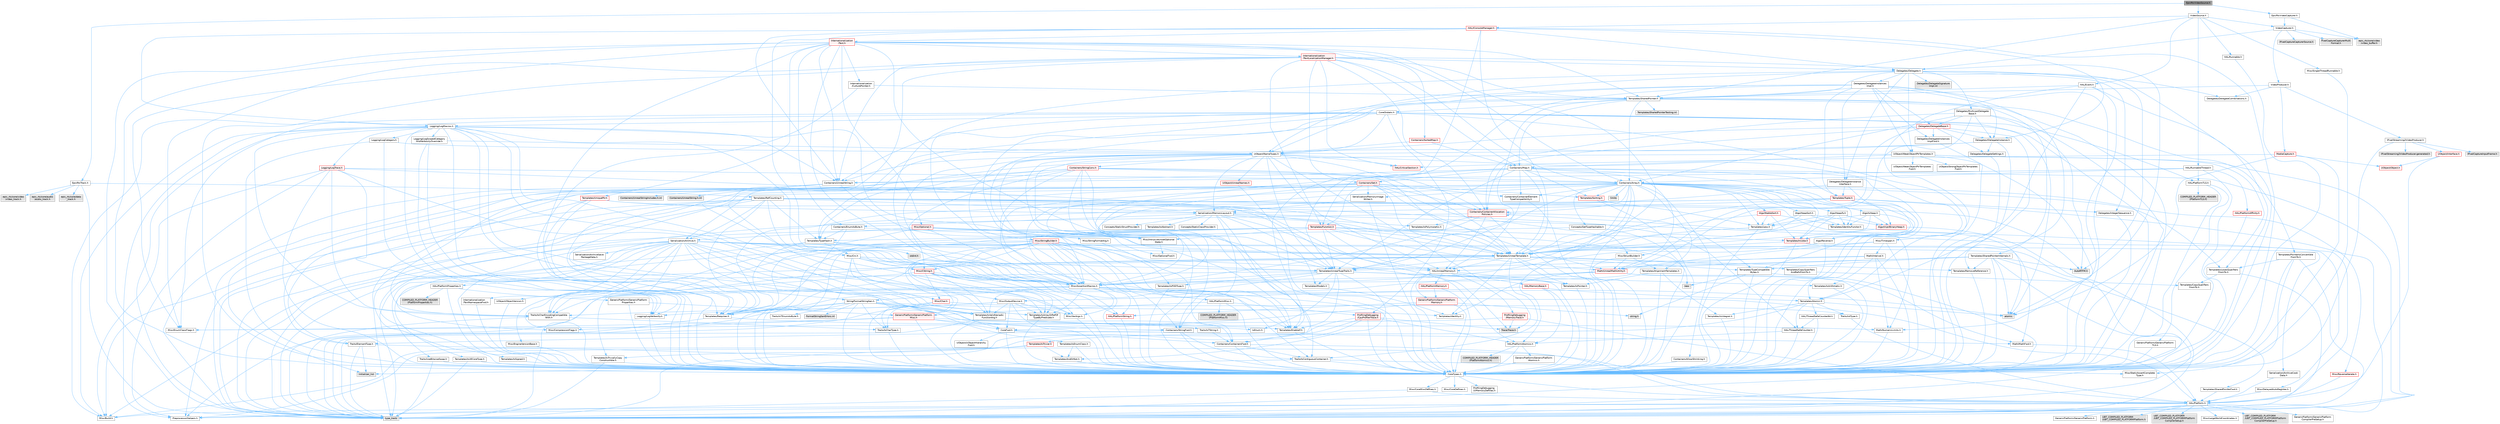 digraph "EpicRtcVideoSource.h"
{
 // INTERACTIVE_SVG=YES
 // LATEX_PDF_SIZE
  bgcolor="transparent";
  edge [fontname=Helvetica,fontsize=10,labelfontname=Helvetica,labelfontsize=10];
  node [fontname=Helvetica,fontsize=10,shape=box,height=0.2,width=0.4];
  Node1 [id="Node000001",label="EpicRtcVideoSource.h",height=0.2,width=0.4,color="gray40", fillcolor="grey60", style="filled", fontcolor="black",tooltip=" "];
  Node1 -> Node2 [id="edge1_Node000001_Node000002",color="steelblue1",style="solid",tooltip=" "];
  Node2 [id="Node000002",label="EpicRtcTrack.h",height=0.2,width=0.4,color="grey40", fillcolor="white", style="filled",URL="$d5/d36/EpicRtcTrack_8h.html",tooltip=" "];
  Node2 -> Node3 [id="edge2_Node000002_Node000003",color="steelblue1",style="solid",tooltip=" "];
  Node3 [id="Node000003",label="type_traits",height=0.2,width=0.4,color="grey60", fillcolor="#E0E0E0", style="filled",tooltip=" "];
  Node2 -> Node4 [id="edge3_Node000002_Node000004",color="steelblue1",style="solid",tooltip=" "];
  Node4 [id="Node000004",label="Templates/RefCounting.h",height=0.2,width=0.4,color="grey40", fillcolor="white", style="filled",URL="$d4/d7e/RefCounting_8h.html",tooltip=" "];
  Node4 -> Node5 [id="edge4_Node000004_Node000005",color="steelblue1",style="solid",tooltip=" "];
  Node5 [id="Node000005",label="CoreTypes.h",height=0.2,width=0.4,color="grey40", fillcolor="white", style="filled",URL="$dc/dec/CoreTypes_8h.html",tooltip=" "];
  Node5 -> Node6 [id="edge5_Node000005_Node000006",color="steelblue1",style="solid",tooltip=" "];
  Node6 [id="Node000006",label="HAL/Platform.h",height=0.2,width=0.4,color="grey40", fillcolor="white", style="filled",URL="$d9/dd0/Platform_8h.html",tooltip=" "];
  Node6 -> Node7 [id="edge6_Node000006_Node000007",color="steelblue1",style="solid",tooltip=" "];
  Node7 [id="Node000007",label="Misc/Build.h",height=0.2,width=0.4,color="grey40", fillcolor="white", style="filled",URL="$d3/dbb/Build_8h.html",tooltip=" "];
  Node6 -> Node8 [id="edge7_Node000006_Node000008",color="steelblue1",style="solid",tooltip=" "];
  Node8 [id="Node000008",label="Misc/LargeWorldCoordinates.h",height=0.2,width=0.4,color="grey40", fillcolor="white", style="filled",URL="$d2/dcb/LargeWorldCoordinates_8h.html",tooltip=" "];
  Node6 -> Node3 [id="edge8_Node000006_Node000003",color="steelblue1",style="solid",tooltip=" "];
  Node6 -> Node9 [id="edge9_Node000006_Node000009",color="steelblue1",style="solid",tooltip=" "];
  Node9 [id="Node000009",label="PreprocessorHelpers.h",height=0.2,width=0.4,color="grey40", fillcolor="white", style="filled",URL="$db/ddb/PreprocessorHelpers_8h.html",tooltip=" "];
  Node6 -> Node10 [id="edge10_Node000006_Node000010",color="steelblue1",style="solid",tooltip=" "];
  Node10 [id="Node000010",label="UBT_COMPILED_PLATFORM\l/UBT_COMPILED_PLATFORMPlatform\lCompilerPreSetup.h",height=0.2,width=0.4,color="grey60", fillcolor="#E0E0E0", style="filled",tooltip=" "];
  Node6 -> Node11 [id="edge11_Node000006_Node000011",color="steelblue1",style="solid",tooltip=" "];
  Node11 [id="Node000011",label="GenericPlatform/GenericPlatform\lCompilerPreSetup.h",height=0.2,width=0.4,color="grey40", fillcolor="white", style="filled",URL="$d9/dc8/GenericPlatformCompilerPreSetup_8h.html",tooltip=" "];
  Node6 -> Node12 [id="edge12_Node000006_Node000012",color="steelblue1",style="solid",tooltip=" "];
  Node12 [id="Node000012",label="GenericPlatform/GenericPlatform.h",height=0.2,width=0.4,color="grey40", fillcolor="white", style="filled",URL="$d6/d84/GenericPlatform_8h.html",tooltip=" "];
  Node6 -> Node13 [id="edge13_Node000006_Node000013",color="steelblue1",style="solid",tooltip=" "];
  Node13 [id="Node000013",label="UBT_COMPILED_PLATFORM\l/UBT_COMPILED_PLATFORMPlatform.h",height=0.2,width=0.4,color="grey60", fillcolor="#E0E0E0", style="filled",tooltip=" "];
  Node6 -> Node14 [id="edge14_Node000006_Node000014",color="steelblue1",style="solid",tooltip=" "];
  Node14 [id="Node000014",label="UBT_COMPILED_PLATFORM\l/UBT_COMPILED_PLATFORMPlatform\lCompilerSetup.h",height=0.2,width=0.4,color="grey60", fillcolor="#E0E0E0", style="filled",tooltip=" "];
  Node5 -> Node15 [id="edge15_Node000005_Node000015",color="steelblue1",style="solid",tooltip=" "];
  Node15 [id="Node000015",label="ProfilingDebugging\l/UMemoryDefines.h",height=0.2,width=0.4,color="grey40", fillcolor="white", style="filled",URL="$d2/da2/UMemoryDefines_8h.html",tooltip=" "];
  Node5 -> Node16 [id="edge16_Node000005_Node000016",color="steelblue1",style="solid",tooltip=" "];
  Node16 [id="Node000016",label="Misc/CoreMiscDefines.h",height=0.2,width=0.4,color="grey40", fillcolor="white", style="filled",URL="$da/d38/CoreMiscDefines_8h.html",tooltip=" "];
  Node16 -> Node6 [id="edge17_Node000016_Node000006",color="steelblue1",style="solid",tooltip=" "];
  Node16 -> Node9 [id="edge18_Node000016_Node000009",color="steelblue1",style="solid",tooltip=" "];
  Node5 -> Node17 [id="edge19_Node000005_Node000017",color="steelblue1",style="solid",tooltip=" "];
  Node17 [id="Node000017",label="Misc/CoreDefines.h",height=0.2,width=0.4,color="grey40", fillcolor="white", style="filled",URL="$d3/dd2/CoreDefines_8h.html",tooltip=" "];
  Node4 -> Node18 [id="edge20_Node000004_Node000018",color="steelblue1",style="solid",tooltip=" "];
  Node18 [id="Node000018",label="AutoRTFM.h",height=0.2,width=0.4,color="grey60", fillcolor="#E0E0E0", style="filled",tooltip=" "];
  Node4 -> Node19 [id="edge21_Node000004_Node000019",color="steelblue1",style="solid",tooltip=" "];
  Node19 [id="Node000019",label="HAL/PlatformAtomics.h",height=0.2,width=0.4,color="grey40", fillcolor="white", style="filled",URL="$d3/d36/PlatformAtomics_8h.html",tooltip=" "];
  Node19 -> Node5 [id="edge22_Node000019_Node000005",color="steelblue1",style="solid",tooltip=" "];
  Node19 -> Node20 [id="edge23_Node000019_Node000020",color="steelblue1",style="solid",tooltip=" "];
  Node20 [id="Node000020",label="GenericPlatform/GenericPlatform\lAtomics.h",height=0.2,width=0.4,color="grey40", fillcolor="white", style="filled",URL="$da/d72/GenericPlatformAtomics_8h.html",tooltip=" "];
  Node20 -> Node5 [id="edge24_Node000020_Node000005",color="steelblue1",style="solid",tooltip=" "];
  Node19 -> Node21 [id="edge25_Node000019_Node000021",color="steelblue1",style="solid",tooltip=" "];
  Node21 [id="Node000021",label="COMPILED_PLATFORM_HEADER\l(PlatformAtomics.h)",height=0.2,width=0.4,color="grey60", fillcolor="#E0E0E0", style="filled",tooltip=" "];
  Node4 -> Node9 [id="edge26_Node000004_Node000009",color="steelblue1",style="solid",tooltip=" "];
  Node4 -> Node22 [id="edge27_Node000004_Node000022",color="steelblue1",style="solid",tooltip=" "];
  Node22 [id="Node000022",label="HAL/ThreadSafeCounter.h",height=0.2,width=0.4,color="grey40", fillcolor="white", style="filled",URL="$dc/dc9/ThreadSafeCounter_8h.html",tooltip=" "];
  Node22 -> Node5 [id="edge28_Node000022_Node000005",color="steelblue1",style="solid",tooltip=" "];
  Node22 -> Node19 [id="edge29_Node000022_Node000019",color="steelblue1",style="solid",tooltip=" "];
  Node4 -> Node23 [id="edge30_Node000004_Node000023",color="steelblue1",style="solid",tooltip=" "];
  Node23 [id="Node000023",label="Misc/AssertionMacros.h",height=0.2,width=0.4,color="grey40", fillcolor="white", style="filled",URL="$d0/dfa/AssertionMacros_8h.html",tooltip=" "];
  Node23 -> Node5 [id="edge31_Node000023_Node000005",color="steelblue1",style="solid",tooltip=" "];
  Node23 -> Node6 [id="edge32_Node000023_Node000006",color="steelblue1",style="solid",tooltip=" "];
  Node23 -> Node24 [id="edge33_Node000023_Node000024",color="steelblue1",style="solid",tooltip=" "];
  Node24 [id="Node000024",label="HAL/PlatformMisc.h",height=0.2,width=0.4,color="grey40", fillcolor="white", style="filled",URL="$d0/df5/PlatformMisc_8h.html",tooltip=" "];
  Node24 -> Node5 [id="edge34_Node000024_Node000005",color="steelblue1",style="solid",tooltip=" "];
  Node24 -> Node25 [id="edge35_Node000024_Node000025",color="steelblue1",style="solid",tooltip=" "];
  Node25 [id="Node000025",label="GenericPlatform/GenericPlatform\lMisc.h",height=0.2,width=0.4,color="red", fillcolor="#FFF0F0", style="filled",URL="$db/d9a/GenericPlatformMisc_8h.html",tooltip=" "];
  Node25 -> Node26 [id="edge36_Node000025_Node000026",color="steelblue1",style="solid",tooltip=" "];
  Node26 [id="Node000026",label="Containers/StringFwd.h",height=0.2,width=0.4,color="grey40", fillcolor="white", style="filled",URL="$df/d37/StringFwd_8h.html",tooltip=" "];
  Node26 -> Node5 [id="edge37_Node000026_Node000005",color="steelblue1",style="solid",tooltip=" "];
  Node26 -> Node27 [id="edge38_Node000026_Node000027",color="steelblue1",style="solid",tooltip=" "];
  Node27 [id="Node000027",label="Traits/ElementType.h",height=0.2,width=0.4,color="grey40", fillcolor="white", style="filled",URL="$d5/d4f/ElementType_8h.html",tooltip=" "];
  Node27 -> Node6 [id="edge39_Node000027_Node000006",color="steelblue1",style="solid",tooltip=" "];
  Node27 -> Node28 [id="edge40_Node000027_Node000028",color="steelblue1",style="solid",tooltip=" "];
  Node28 [id="Node000028",label="initializer_list",height=0.2,width=0.4,color="grey60", fillcolor="#E0E0E0", style="filled",tooltip=" "];
  Node27 -> Node3 [id="edge41_Node000027_Node000003",color="steelblue1",style="solid",tooltip=" "];
  Node26 -> Node29 [id="edge42_Node000026_Node000029",color="steelblue1",style="solid",tooltip=" "];
  Node29 [id="Node000029",label="Traits/IsContiguousContainer.h",height=0.2,width=0.4,color="grey40", fillcolor="white", style="filled",URL="$d5/d3c/IsContiguousContainer_8h.html",tooltip=" "];
  Node29 -> Node5 [id="edge43_Node000029_Node000005",color="steelblue1",style="solid",tooltip=" "];
  Node29 -> Node30 [id="edge44_Node000029_Node000030",color="steelblue1",style="solid",tooltip=" "];
  Node30 [id="Node000030",label="Misc/StaticAssertComplete\lType.h",height=0.2,width=0.4,color="grey40", fillcolor="white", style="filled",URL="$d5/d4e/StaticAssertCompleteType_8h.html",tooltip=" "];
  Node29 -> Node28 [id="edge45_Node000029_Node000028",color="steelblue1",style="solid",tooltip=" "];
  Node25 -> Node31 [id="edge46_Node000025_Node000031",color="steelblue1",style="solid",tooltip=" "];
  Node31 [id="Node000031",label="CoreFwd.h",height=0.2,width=0.4,color="grey40", fillcolor="white", style="filled",URL="$d1/d1e/CoreFwd_8h.html",tooltip=" "];
  Node31 -> Node5 [id="edge47_Node000031_Node000005",color="steelblue1",style="solid",tooltip=" "];
  Node31 -> Node32 [id="edge48_Node000031_Node000032",color="steelblue1",style="solid",tooltip=" "];
  Node32 [id="Node000032",label="Containers/ContainersFwd.h",height=0.2,width=0.4,color="grey40", fillcolor="white", style="filled",URL="$d4/d0a/ContainersFwd_8h.html",tooltip=" "];
  Node32 -> Node6 [id="edge49_Node000032_Node000006",color="steelblue1",style="solid",tooltip=" "];
  Node32 -> Node5 [id="edge50_Node000032_Node000005",color="steelblue1",style="solid",tooltip=" "];
  Node32 -> Node29 [id="edge51_Node000032_Node000029",color="steelblue1",style="solid",tooltip=" "];
  Node31 -> Node33 [id="edge52_Node000031_Node000033",color="steelblue1",style="solid",tooltip=" "];
  Node33 [id="Node000033",label="Math/MathFwd.h",height=0.2,width=0.4,color="grey40", fillcolor="white", style="filled",URL="$d2/d10/MathFwd_8h.html",tooltip=" "];
  Node33 -> Node6 [id="edge53_Node000033_Node000006",color="steelblue1",style="solid",tooltip=" "];
  Node31 -> Node34 [id="edge54_Node000031_Node000034",color="steelblue1",style="solid",tooltip=" "];
  Node34 [id="Node000034",label="UObject/UObjectHierarchy\lFwd.h",height=0.2,width=0.4,color="grey40", fillcolor="white", style="filled",URL="$d3/d13/UObjectHierarchyFwd_8h.html",tooltip=" "];
  Node25 -> Node5 [id="edge55_Node000025_Node000005",color="steelblue1",style="solid",tooltip=" "];
  Node25 -> Node46 [id="edge56_Node000025_Node000046",color="steelblue1",style="solid",tooltip=" "];
  Node46 [id="Node000046",label="Math/NumericLimits.h",height=0.2,width=0.4,color="grey40", fillcolor="white", style="filled",URL="$df/d1b/NumericLimits_8h.html",tooltip=" "];
  Node46 -> Node5 [id="edge57_Node000046_Node000005",color="steelblue1",style="solid",tooltip=" "];
  Node25 -> Node47 [id="edge58_Node000025_Node000047",color="steelblue1",style="solid",tooltip=" "];
  Node47 [id="Node000047",label="Misc/CompressionFlags.h",height=0.2,width=0.4,color="grey40", fillcolor="white", style="filled",URL="$d9/d76/CompressionFlags_8h.html",tooltip=" "];
  Node25 -> Node48 [id="edge59_Node000025_Node000048",color="steelblue1",style="solid",tooltip=" "];
  Node48 [id="Node000048",label="Misc/EnumClassFlags.h",height=0.2,width=0.4,color="grey40", fillcolor="white", style="filled",URL="$d8/de7/EnumClassFlags_8h.html",tooltip=" "];
  Node24 -> Node51 [id="edge60_Node000024_Node000051",color="steelblue1",style="solid",tooltip=" "];
  Node51 [id="Node000051",label="COMPILED_PLATFORM_HEADER\l(PlatformMisc.h)",height=0.2,width=0.4,color="grey60", fillcolor="#E0E0E0", style="filled",tooltip=" "];
  Node24 -> Node52 [id="edge61_Node000024_Node000052",color="steelblue1",style="solid",tooltip=" "];
  Node52 [id="Node000052",label="ProfilingDebugging\l/CpuProfilerTrace.h",height=0.2,width=0.4,color="red", fillcolor="#FFF0F0", style="filled",URL="$da/dcb/CpuProfilerTrace_8h.html",tooltip=" "];
  Node52 -> Node5 [id="edge62_Node000052_Node000005",color="steelblue1",style="solid",tooltip=" "];
  Node52 -> Node32 [id="edge63_Node000052_Node000032",color="steelblue1",style="solid",tooltip=" "];
  Node52 -> Node19 [id="edge64_Node000052_Node000019",color="steelblue1",style="solid",tooltip=" "];
  Node52 -> Node9 [id="edge65_Node000052_Node000009",color="steelblue1",style="solid",tooltip=" "];
  Node52 -> Node7 [id="edge66_Node000052_Node000007",color="steelblue1",style="solid",tooltip=" "];
  Node52 -> Node56 [id="edge67_Node000052_Node000056",color="steelblue1",style="solid",tooltip=" "];
  Node56 [id="Node000056",label="Trace/Trace.h",height=0.2,width=0.4,color="grey60", fillcolor="#E0E0E0", style="filled",tooltip=" "];
  Node23 -> Node9 [id="edge68_Node000023_Node000009",color="steelblue1",style="solid",tooltip=" "];
  Node23 -> Node57 [id="edge69_Node000023_Node000057",color="steelblue1",style="solid",tooltip=" "];
  Node57 [id="Node000057",label="Templates/EnableIf.h",height=0.2,width=0.4,color="grey40", fillcolor="white", style="filled",URL="$d7/d60/EnableIf_8h.html",tooltip=" "];
  Node57 -> Node5 [id="edge70_Node000057_Node000005",color="steelblue1",style="solid",tooltip=" "];
  Node23 -> Node58 [id="edge71_Node000023_Node000058",color="steelblue1",style="solid",tooltip=" "];
  Node58 [id="Node000058",label="Templates/IsArrayOrRefOf\lTypeByPredicate.h",height=0.2,width=0.4,color="grey40", fillcolor="white", style="filled",URL="$d6/da1/IsArrayOrRefOfTypeByPredicate_8h.html",tooltip=" "];
  Node58 -> Node5 [id="edge72_Node000058_Node000005",color="steelblue1",style="solid",tooltip=" "];
  Node23 -> Node59 [id="edge73_Node000023_Node000059",color="steelblue1",style="solid",tooltip=" "];
  Node59 [id="Node000059",label="Templates/IsValidVariadic\lFunctionArg.h",height=0.2,width=0.4,color="grey40", fillcolor="white", style="filled",URL="$d0/dc8/IsValidVariadicFunctionArg_8h.html",tooltip=" "];
  Node59 -> Node5 [id="edge74_Node000059_Node000005",color="steelblue1",style="solid",tooltip=" "];
  Node59 -> Node60 [id="edge75_Node000059_Node000060",color="steelblue1",style="solid",tooltip=" "];
  Node60 [id="Node000060",label="IsEnum.h",height=0.2,width=0.4,color="grey40", fillcolor="white", style="filled",URL="$d4/de5/IsEnum_8h.html",tooltip=" "];
  Node59 -> Node3 [id="edge76_Node000059_Node000003",color="steelblue1",style="solid",tooltip=" "];
  Node23 -> Node61 [id="edge77_Node000023_Node000061",color="steelblue1",style="solid",tooltip=" "];
  Node61 [id="Node000061",label="Traits/IsCharEncodingCompatible\lWith.h",height=0.2,width=0.4,color="grey40", fillcolor="white", style="filled",URL="$df/dd1/IsCharEncodingCompatibleWith_8h.html",tooltip=" "];
  Node61 -> Node3 [id="edge78_Node000061_Node000003",color="steelblue1",style="solid",tooltip=" "];
  Node61 -> Node62 [id="edge79_Node000061_Node000062",color="steelblue1",style="solid",tooltip=" "];
  Node62 [id="Node000062",label="Traits/IsCharType.h",height=0.2,width=0.4,color="grey40", fillcolor="white", style="filled",URL="$db/d51/IsCharType_8h.html",tooltip=" "];
  Node62 -> Node5 [id="edge80_Node000062_Node000005",color="steelblue1",style="solid",tooltip=" "];
  Node23 -> Node63 [id="edge81_Node000023_Node000063",color="steelblue1",style="solid",tooltip=" "];
  Node63 [id="Node000063",label="Misc/VarArgs.h",height=0.2,width=0.4,color="grey40", fillcolor="white", style="filled",URL="$d5/d6f/VarArgs_8h.html",tooltip=" "];
  Node63 -> Node5 [id="edge82_Node000063_Node000005",color="steelblue1",style="solid",tooltip=" "];
  Node23 -> Node64 [id="edge83_Node000023_Node000064",color="steelblue1",style="solid",tooltip=" "];
  Node64 [id="Node000064",label="String/FormatStringSan.h",height=0.2,width=0.4,color="grey40", fillcolor="white", style="filled",URL="$d3/d8b/FormatStringSan_8h.html",tooltip=" "];
  Node64 -> Node3 [id="edge84_Node000064_Node000003",color="steelblue1",style="solid",tooltip=" "];
  Node64 -> Node5 [id="edge85_Node000064_Node000005",color="steelblue1",style="solid",tooltip=" "];
  Node64 -> Node65 [id="edge86_Node000064_Node000065",color="steelblue1",style="solid",tooltip=" "];
  Node65 [id="Node000065",label="Templates/Requires.h",height=0.2,width=0.4,color="grey40", fillcolor="white", style="filled",URL="$dc/d96/Requires_8h.html",tooltip=" "];
  Node65 -> Node57 [id="edge87_Node000065_Node000057",color="steelblue1",style="solid",tooltip=" "];
  Node65 -> Node3 [id="edge88_Node000065_Node000003",color="steelblue1",style="solid",tooltip=" "];
  Node64 -> Node66 [id="edge89_Node000064_Node000066",color="steelblue1",style="solid",tooltip=" "];
  Node66 [id="Node000066",label="Templates/Identity.h",height=0.2,width=0.4,color="grey40", fillcolor="white", style="filled",URL="$d0/dd5/Identity_8h.html",tooltip=" "];
  Node64 -> Node59 [id="edge90_Node000064_Node000059",color="steelblue1",style="solid",tooltip=" "];
  Node64 -> Node62 [id="edge91_Node000064_Node000062",color="steelblue1",style="solid",tooltip=" "];
  Node64 -> Node67 [id="edge92_Node000064_Node000067",color="steelblue1",style="solid",tooltip=" "];
  Node67 [id="Node000067",label="Traits/IsTEnumAsByte.h",height=0.2,width=0.4,color="grey40", fillcolor="white", style="filled",URL="$d1/de6/IsTEnumAsByte_8h.html",tooltip=" "];
  Node64 -> Node68 [id="edge93_Node000064_Node000068",color="steelblue1",style="solid",tooltip=" "];
  Node68 [id="Node000068",label="Traits/IsTString.h",height=0.2,width=0.4,color="grey40", fillcolor="white", style="filled",URL="$d0/df8/IsTString_8h.html",tooltip=" "];
  Node68 -> Node32 [id="edge94_Node000068_Node000032",color="steelblue1",style="solid",tooltip=" "];
  Node64 -> Node32 [id="edge95_Node000064_Node000032",color="steelblue1",style="solid",tooltip=" "];
  Node64 -> Node69 [id="edge96_Node000064_Node000069",color="steelblue1",style="solid",tooltip=" "];
  Node69 [id="Node000069",label="FormatStringSanErrors.inl",height=0.2,width=0.4,color="grey60", fillcolor="#E0E0E0", style="filled",tooltip=" "];
  Node23 -> Node70 [id="edge97_Node000023_Node000070",color="steelblue1",style="solid",tooltip=" "];
  Node70 [id="Node000070",label="atomic",height=0.2,width=0.4,color="grey60", fillcolor="#E0E0E0", style="filled",tooltip=" "];
  Node4 -> Node7 [id="edge98_Node000004_Node000007",color="steelblue1",style="solid",tooltip=" "];
  Node4 -> Node71 [id="edge99_Node000004_Node000071",color="steelblue1",style="solid",tooltip=" "];
  Node71 [id="Node000071",label="Serialization/Archive.h",height=0.2,width=0.4,color="grey40", fillcolor="white", style="filled",URL="$d7/d3b/Archive_8h.html",tooltip=" "];
  Node71 -> Node31 [id="edge100_Node000071_Node000031",color="steelblue1",style="solid",tooltip=" "];
  Node71 -> Node5 [id="edge101_Node000071_Node000005",color="steelblue1",style="solid",tooltip=" "];
  Node71 -> Node72 [id="edge102_Node000071_Node000072",color="steelblue1",style="solid",tooltip=" "];
  Node72 [id="Node000072",label="HAL/PlatformProperties.h",height=0.2,width=0.4,color="grey40", fillcolor="white", style="filled",URL="$d9/db0/PlatformProperties_8h.html",tooltip=" "];
  Node72 -> Node5 [id="edge103_Node000072_Node000005",color="steelblue1",style="solid",tooltip=" "];
  Node72 -> Node73 [id="edge104_Node000072_Node000073",color="steelblue1",style="solid",tooltip=" "];
  Node73 [id="Node000073",label="GenericPlatform/GenericPlatform\lProperties.h",height=0.2,width=0.4,color="grey40", fillcolor="white", style="filled",URL="$d2/dcd/GenericPlatformProperties_8h.html",tooltip=" "];
  Node73 -> Node5 [id="edge105_Node000073_Node000005",color="steelblue1",style="solid",tooltip=" "];
  Node73 -> Node25 [id="edge106_Node000073_Node000025",color="steelblue1",style="solid",tooltip=" "];
  Node72 -> Node74 [id="edge107_Node000072_Node000074",color="steelblue1",style="solid",tooltip=" "];
  Node74 [id="Node000074",label="COMPILED_PLATFORM_HEADER\l(PlatformProperties.h)",height=0.2,width=0.4,color="grey60", fillcolor="#E0E0E0", style="filled",tooltip=" "];
  Node71 -> Node75 [id="edge108_Node000071_Node000075",color="steelblue1",style="solid",tooltip=" "];
  Node75 [id="Node000075",label="Internationalization\l/TextNamespaceFwd.h",height=0.2,width=0.4,color="grey40", fillcolor="white", style="filled",URL="$d8/d97/TextNamespaceFwd_8h.html",tooltip=" "];
  Node75 -> Node5 [id="edge109_Node000075_Node000005",color="steelblue1",style="solid",tooltip=" "];
  Node71 -> Node33 [id="edge110_Node000071_Node000033",color="steelblue1",style="solid",tooltip=" "];
  Node71 -> Node23 [id="edge111_Node000071_Node000023",color="steelblue1",style="solid",tooltip=" "];
  Node71 -> Node7 [id="edge112_Node000071_Node000007",color="steelblue1",style="solid",tooltip=" "];
  Node71 -> Node47 [id="edge113_Node000071_Node000047",color="steelblue1",style="solid",tooltip=" "];
  Node71 -> Node76 [id="edge114_Node000071_Node000076",color="steelblue1",style="solid",tooltip=" "];
  Node76 [id="Node000076",label="Misc/EngineVersionBase.h",height=0.2,width=0.4,color="grey40", fillcolor="white", style="filled",URL="$d5/d2b/EngineVersionBase_8h.html",tooltip=" "];
  Node76 -> Node5 [id="edge115_Node000076_Node000005",color="steelblue1",style="solid",tooltip=" "];
  Node71 -> Node63 [id="edge116_Node000071_Node000063",color="steelblue1",style="solid",tooltip=" "];
  Node71 -> Node77 [id="edge117_Node000071_Node000077",color="steelblue1",style="solid",tooltip=" "];
  Node77 [id="Node000077",label="Serialization/ArchiveCook\lData.h",height=0.2,width=0.4,color="grey40", fillcolor="white", style="filled",URL="$dc/db6/ArchiveCookData_8h.html",tooltip=" "];
  Node77 -> Node6 [id="edge118_Node000077_Node000006",color="steelblue1",style="solid",tooltip=" "];
  Node71 -> Node78 [id="edge119_Node000071_Node000078",color="steelblue1",style="solid",tooltip=" "];
  Node78 [id="Node000078",label="Serialization/ArchiveSave\lPackageData.h",height=0.2,width=0.4,color="grey40", fillcolor="white", style="filled",URL="$d1/d37/ArchiveSavePackageData_8h.html",tooltip=" "];
  Node71 -> Node57 [id="edge120_Node000071_Node000057",color="steelblue1",style="solid",tooltip=" "];
  Node71 -> Node58 [id="edge121_Node000071_Node000058",color="steelblue1",style="solid",tooltip=" "];
  Node71 -> Node79 [id="edge122_Node000071_Node000079",color="steelblue1",style="solid",tooltip=" "];
  Node79 [id="Node000079",label="Templates/IsEnumClass.h",height=0.2,width=0.4,color="grey40", fillcolor="white", style="filled",URL="$d7/d15/IsEnumClass_8h.html",tooltip=" "];
  Node79 -> Node5 [id="edge123_Node000079_Node000005",color="steelblue1",style="solid",tooltip=" "];
  Node79 -> Node80 [id="edge124_Node000079_Node000080",color="steelblue1",style="solid",tooltip=" "];
  Node80 [id="Node000080",label="Templates/AndOrNot.h",height=0.2,width=0.4,color="grey40", fillcolor="white", style="filled",URL="$db/d0a/AndOrNot_8h.html",tooltip=" "];
  Node80 -> Node5 [id="edge125_Node000080_Node000005",color="steelblue1",style="solid",tooltip=" "];
  Node71 -> Node81 [id="edge126_Node000071_Node000081",color="steelblue1",style="solid",tooltip=" "];
  Node81 [id="Node000081",label="Templates/IsSigned.h",height=0.2,width=0.4,color="grey40", fillcolor="white", style="filled",URL="$d8/dd8/IsSigned_8h.html",tooltip=" "];
  Node81 -> Node5 [id="edge127_Node000081_Node000005",color="steelblue1",style="solid",tooltip=" "];
  Node71 -> Node59 [id="edge128_Node000071_Node000059",color="steelblue1",style="solid",tooltip=" "];
  Node71 -> Node82 [id="edge129_Node000071_Node000082",color="steelblue1",style="solid",tooltip=" "];
  Node82 [id="Node000082",label="Templates/UnrealTemplate.h",height=0.2,width=0.4,color="grey40", fillcolor="white", style="filled",URL="$d4/d24/UnrealTemplate_8h.html",tooltip=" "];
  Node82 -> Node5 [id="edge130_Node000082_Node000005",color="steelblue1",style="solid",tooltip=" "];
  Node82 -> Node83 [id="edge131_Node000082_Node000083",color="steelblue1",style="solid",tooltip=" "];
  Node83 [id="Node000083",label="Templates/IsPointer.h",height=0.2,width=0.4,color="grey40", fillcolor="white", style="filled",URL="$d7/d05/IsPointer_8h.html",tooltip=" "];
  Node83 -> Node5 [id="edge132_Node000083_Node000005",color="steelblue1",style="solid",tooltip=" "];
  Node82 -> Node84 [id="edge133_Node000082_Node000084",color="steelblue1",style="solid",tooltip=" "];
  Node84 [id="Node000084",label="HAL/UnrealMemory.h",height=0.2,width=0.4,color="grey40", fillcolor="white", style="filled",URL="$d9/d96/UnrealMemory_8h.html",tooltip=" "];
  Node84 -> Node5 [id="edge134_Node000084_Node000005",color="steelblue1",style="solid",tooltip=" "];
  Node84 -> Node85 [id="edge135_Node000084_Node000085",color="steelblue1",style="solid",tooltip=" "];
  Node85 [id="Node000085",label="GenericPlatform/GenericPlatform\lMemory.h",height=0.2,width=0.4,color="red", fillcolor="#FFF0F0", style="filled",URL="$dd/d22/GenericPlatformMemory_8h.html",tooltip=" "];
  Node85 -> Node31 [id="edge136_Node000085_Node000031",color="steelblue1",style="solid",tooltip=" "];
  Node85 -> Node5 [id="edge137_Node000085_Node000005",color="steelblue1",style="solid",tooltip=" "];
  Node85 -> Node86 [id="edge138_Node000085_Node000086",color="steelblue1",style="solid",tooltip=" "];
  Node86 [id="Node000086",label="HAL/PlatformString.h",height=0.2,width=0.4,color="red", fillcolor="#FFF0F0", style="filled",URL="$db/db5/PlatformString_8h.html",tooltip=" "];
  Node86 -> Node5 [id="edge139_Node000086_Node000005",color="steelblue1",style="solid",tooltip=" "];
  Node85 -> Node45 [id="edge140_Node000085_Node000045",color="steelblue1",style="solid",tooltip=" "];
  Node45 [id="Node000045",label="string.h",height=0.2,width=0.4,color="grey60", fillcolor="#E0E0E0", style="filled",tooltip=" "];
  Node84 -> Node88 [id="edge141_Node000084_Node000088",color="steelblue1",style="solid",tooltip=" "];
  Node88 [id="Node000088",label="HAL/MemoryBase.h",height=0.2,width=0.4,color="red", fillcolor="#FFF0F0", style="filled",URL="$d6/d9f/MemoryBase_8h.html",tooltip=" "];
  Node88 -> Node5 [id="edge142_Node000088_Node000005",color="steelblue1",style="solid",tooltip=" "];
  Node88 -> Node19 [id="edge143_Node000088_Node000019",color="steelblue1",style="solid",tooltip=" "];
  Node88 -> Node90 [id="edge144_Node000088_Node000090",color="steelblue1",style="solid",tooltip=" "];
  Node90 [id="Node000090",label="Misc/OutputDevice.h",height=0.2,width=0.4,color="grey40", fillcolor="white", style="filled",URL="$d7/d32/OutputDevice_8h.html",tooltip=" "];
  Node90 -> Node31 [id="edge145_Node000090_Node000031",color="steelblue1",style="solid",tooltip=" "];
  Node90 -> Node5 [id="edge146_Node000090_Node000005",color="steelblue1",style="solid",tooltip=" "];
  Node90 -> Node91 [id="edge147_Node000090_Node000091",color="steelblue1",style="solid",tooltip=" "];
  Node91 [id="Node000091",label="Logging/LogVerbosity.h",height=0.2,width=0.4,color="grey40", fillcolor="white", style="filled",URL="$d2/d8f/LogVerbosity_8h.html",tooltip=" "];
  Node91 -> Node5 [id="edge148_Node000091_Node000005",color="steelblue1",style="solid",tooltip=" "];
  Node90 -> Node63 [id="edge149_Node000090_Node000063",color="steelblue1",style="solid",tooltip=" "];
  Node90 -> Node58 [id="edge150_Node000090_Node000058",color="steelblue1",style="solid",tooltip=" "];
  Node90 -> Node59 [id="edge151_Node000090_Node000059",color="steelblue1",style="solid",tooltip=" "];
  Node90 -> Node61 [id="edge152_Node000090_Node000061",color="steelblue1",style="solid",tooltip=" "];
  Node88 -> Node92 [id="edge153_Node000088_Node000092",color="steelblue1",style="solid",tooltip=" "];
  Node92 [id="Node000092",label="Templates/Atomic.h",height=0.2,width=0.4,color="grey40", fillcolor="white", style="filled",URL="$d3/d91/Atomic_8h.html",tooltip=" "];
  Node92 -> Node22 [id="edge154_Node000092_Node000022",color="steelblue1",style="solid",tooltip=" "];
  Node92 -> Node93 [id="edge155_Node000092_Node000093",color="steelblue1",style="solid",tooltip=" "];
  Node93 [id="Node000093",label="HAL/ThreadSafeCounter64.h",height=0.2,width=0.4,color="grey40", fillcolor="white", style="filled",URL="$d0/d12/ThreadSafeCounter64_8h.html",tooltip=" "];
  Node93 -> Node5 [id="edge156_Node000093_Node000005",color="steelblue1",style="solid",tooltip=" "];
  Node93 -> Node22 [id="edge157_Node000093_Node000022",color="steelblue1",style="solid",tooltip=" "];
  Node92 -> Node94 [id="edge158_Node000092_Node000094",color="steelblue1",style="solid",tooltip=" "];
  Node94 [id="Node000094",label="Templates/IsIntegral.h",height=0.2,width=0.4,color="grey40", fillcolor="white", style="filled",URL="$da/d64/IsIntegral_8h.html",tooltip=" "];
  Node94 -> Node5 [id="edge159_Node000094_Node000005",color="steelblue1",style="solid",tooltip=" "];
  Node92 -> Node95 [id="edge160_Node000092_Node000095",color="steelblue1",style="solid",tooltip=" "];
  Node95 [id="Node000095",label="Templates/IsTrivial.h",height=0.2,width=0.4,color="red", fillcolor="#FFF0F0", style="filled",URL="$da/d4c/IsTrivial_8h.html",tooltip=" "];
  Node95 -> Node80 [id="edge161_Node000095_Node000080",color="steelblue1",style="solid",tooltip=" "];
  Node95 -> Node96 [id="edge162_Node000095_Node000096",color="steelblue1",style="solid",tooltip=" "];
  Node96 [id="Node000096",label="Templates/IsTriviallyCopy\lConstructible.h",height=0.2,width=0.4,color="grey40", fillcolor="white", style="filled",URL="$d3/d78/IsTriviallyCopyConstructible_8h.html",tooltip=" "];
  Node96 -> Node5 [id="edge163_Node000096_Node000005",color="steelblue1",style="solid",tooltip=" "];
  Node96 -> Node3 [id="edge164_Node000096_Node000003",color="steelblue1",style="solid",tooltip=" "];
  Node95 -> Node3 [id="edge165_Node000095_Node000003",color="steelblue1",style="solid",tooltip=" "];
  Node92 -> Node98 [id="edge166_Node000092_Node000098",color="steelblue1",style="solid",tooltip=" "];
  Node98 [id="Node000098",label="Traits/IntType.h",height=0.2,width=0.4,color="grey40", fillcolor="white", style="filled",URL="$d7/deb/IntType_8h.html",tooltip=" "];
  Node98 -> Node6 [id="edge167_Node000098_Node000006",color="steelblue1",style="solid",tooltip=" "];
  Node92 -> Node70 [id="edge168_Node000092_Node000070",color="steelblue1",style="solid",tooltip=" "];
  Node84 -> Node99 [id="edge169_Node000084_Node000099",color="steelblue1",style="solid",tooltip=" "];
  Node99 [id="Node000099",label="HAL/PlatformMemory.h",height=0.2,width=0.4,color="red", fillcolor="#FFF0F0", style="filled",URL="$de/d68/PlatformMemory_8h.html",tooltip=" "];
  Node99 -> Node5 [id="edge170_Node000099_Node000005",color="steelblue1",style="solid",tooltip=" "];
  Node99 -> Node85 [id="edge171_Node000099_Node000085",color="steelblue1",style="solid",tooltip=" "];
  Node84 -> Node101 [id="edge172_Node000084_Node000101",color="steelblue1",style="solid",tooltip=" "];
  Node101 [id="Node000101",label="ProfilingDebugging\l/MemoryTrace.h",height=0.2,width=0.4,color="red", fillcolor="#FFF0F0", style="filled",URL="$da/dd7/MemoryTrace_8h.html",tooltip=" "];
  Node101 -> Node6 [id="edge173_Node000101_Node000006",color="steelblue1",style="solid",tooltip=" "];
  Node101 -> Node48 [id="edge174_Node000101_Node000048",color="steelblue1",style="solid",tooltip=" "];
  Node101 -> Node56 [id="edge175_Node000101_Node000056",color="steelblue1",style="solid",tooltip=" "];
  Node84 -> Node83 [id="edge176_Node000084_Node000083",color="steelblue1",style="solid",tooltip=" "];
  Node82 -> Node102 [id="edge177_Node000082_Node000102",color="steelblue1",style="solid",tooltip=" "];
  Node102 [id="Node000102",label="Templates/CopyQualifiers\lAndRefsFromTo.h",height=0.2,width=0.4,color="grey40", fillcolor="white", style="filled",URL="$d3/db3/CopyQualifiersAndRefsFromTo_8h.html",tooltip=" "];
  Node102 -> Node103 [id="edge178_Node000102_Node000103",color="steelblue1",style="solid",tooltip=" "];
  Node103 [id="Node000103",label="Templates/CopyQualifiers\lFromTo.h",height=0.2,width=0.4,color="grey40", fillcolor="white", style="filled",URL="$d5/db4/CopyQualifiersFromTo_8h.html",tooltip=" "];
  Node82 -> Node104 [id="edge179_Node000082_Node000104",color="steelblue1",style="solid",tooltip=" "];
  Node104 [id="Node000104",label="Templates/UnrealTypeTraits.h",height=0.2,width=0.4,color="grey40", fillcolor="white", style="filled",URL="$d2/d2d/UnrealTypeTraits_8h.html",tooltip=" "];
  Node104 -> Node5 [id="edge180_Node000104_Node000005",color="steelblue1",style="solid",tooltip=" "];
  Node104 -> Node83 [id="edge181_Node000104_Node000083",color="steelblue1",style="solid",tooltip=" "];
  Node104 -> Node23 [id="edge182_Node000104_Node000023",color="steelblue1",style="solid",tooltip=" "];
  Node104 -> Node80 [id="edge183_Node000104_Node000080",color="steelblue1",style="solid",tooltip=" "];
  Node104 -> Node57 [id="edge184_Node000104_Node000057",color="steelblue1",style="solid",tooltip=" "];
  Node104 -> Node105 [id="edge185_Node000104_Node000105",color="steelblue1",style="solid",tooltip=" "];
  Node105 [id="Node000105",label="Templates/IsArithmetic.h",height=0.2,width=0.4,color="grey40", fillcolor="white", style="filled",URL="$d2/d5d/IsArithmetic_8h.html",tooltip=" "];
  Node105 -> Node5 [id="edge186_Node000105_Node000005",color="steelblue1",style="solid",tooltip=" "];
  Node104 -> Node60 [id="edge187_Node000104_Node000060",color="steelblue1",style="solid",tooltip=" "];
  Node104 -> Node106 [id="edge188_Node000104_Node000106",color="steelblue1",style="solid",tooltip=" "];
  Node106 [id="Node000106",label="Templates/Models.h",height=0.2,width=0.4,color="grey40", fillcolor="white", style="filled",URL="$d3/d0c/Models_8h.html",tooltip=" "];
  Node106 -> Node66 [id="edge189_Node000106_Node000066",color="steelblue1",style="solid",tooltip=" "];
  Node104 -> Node107 [id="edge190_Node000104_Node000107",color="steelblue1",style="solid",tooltip=" "];
  Node107 [id="Node000107",label="Templates/IsPODType.h",height=0.2,width=0.4,color="grey40", fillcolor="white", style="filled",URL="$d7/db1/IsPODType_8h.html",tooltip=" "];
  Node107 -> Node5 [id="edge191_Node000107_Node000005",color="steelblue1",style="solid",tooltip=" "];
  Node104 -> Node108 [id="edge192_Node000104_Node000108",color="steelblue1",style="solid",tooltip=" "];
  Node108 [id="Node000108",label="Templates/IsUECoreType.h",height=0.2,width=0.4,color="grey40", fillcolor="white", style="filled",URL="$d1/db8/IsUECoreType_8h.html",tooltip=" "];
  Node108 -> Node5 [id="edge193_Node000108_Node000005",color="steelblue1",style="solid",tooltip=" "];
  Node108 -> Node3 [id="edge194_Node000108_Node000003",color="steelblue1",style="solid",tooltip=" "];
  Node104 -> Node96 [id="edge195_Node000104_Node000096",color="steelblue1",style="solid",tooltip=" "];
  Node82 -> Node109 [id="edge196_Node000082_Node000109",color="steelblue1",style="solid",tooltip=" "];
  Node109 [id="Node000109",label="Templates/RemoveReference.h",height=0.2,width=0.4,color="grey40", fillcolor="white", style="filled",URL="$da/dbe/RemoveReference_8h.html",tooltip=" "];
  Node109 -> Node5 [id="edge197_Node000109_Node000005",color="steelblue1",style="solid",tooltip=" "];
  Node82 -> Node65 [id="edge198_Node000082_Node000065",color="steelblue1",style="solid",tooltip=" "];
  Node82 -> Node110 [id="edge199_Node000082_Node000110",color="steelblue1",style="solid",tooltip=" "];
  Node110 [id="Node000110",label="Templates/TypeCompatible\lBytes.h",height=0.2,width=0.4,color="grey40", fillcolor="white", style="filled",URL="$df/d0a/TypeCompatibleBytes_8h.html",tooltip=" "];
  Node110 -> Node5 [id="edge200_Node000110_Node000005",color="steelblue1",style="solid",tooltip=" "];
  Node110 -> Node45 [id="edge201_Node000110_Node000045",color="steelblue1",style="solid",tooltip=" "];
  Node110 -> Node37 [id="edge202_Node000110_Node000037",color="steelblue1",style="solid",tooltip=" "];
  Node37 [id="Node000037",label="new",height=0.2,width=0.4,color="grey60", fillcolor="#E0E0E0", style="filled",tooltip=" "];
  Node110 -> Node3 [id="edge203_Node000110_Node000003",color="steelblue1",style="solid",tooltip=" "];
  Node82 -> Node66 [id="edge204_Node000082_Node000066",color="steelblue1",style="solid",tooltip=" "];
  Node82 -> Node29 [id="edge205_Node000082_Node000029",color="steelblue1",style="solid",tooltip=" "];
  Node82 -> Node111 [id="edge206_Node000082_Node000111",color="steelblue1",style="solid",tooltip=" "];
  Node111 [id="Node000111",label="Traits/UseBitwiseSwap.h",height=0.2,width=0.4,color="grey40", fillcolor="white", style="filled",URL="$db/df3/UseBitwiseSwap_8h.html",tooltip=" "];
  Node111 -> Node5 [id="edge207_Node000111_Node000005",color="steelblue1",style="solid",tooltip=" "];
  Node111 -> Node3 [id="edge208_Node000111_Node000003",color="steelblue1",style="solid",tooltip=" "];
  Node82 -> Node3 [id="edge209_Node000082_Node000003",color="steelblue1",style="solid",tooltip=" "];
  Node71 -> Node61 [id="edge210_Node000071_Node000061",color="steelblue1",style="solid",tooltip=" "];
  Node71 -> Node112 [id="edge211_Node000071_Node000112",color="steelblue1",style="solid",tooltip=" "];
  Node112 [id="Node000112",label="UObject/ObjectVersion.h",height=0.2,width=0.4,color="grey40", fillcolor="white", style="filled",URL="$da/d63/ObjectVersion_8h.html",tooltip=" "];
  Node112 -> Node5 [id="edge212_Node000112_Node000005",color="steelblue1",style="solid",tooltip=" "];
  Node4 -> Node113 [id="edge213_Node000004_Node000113",color="steelblue1",style="solid",tooltip=" "];
  Node113 [id="Node000113",label="Serialization/MemoryLayout.h",height=0.2,width=0.4,color="grey40", fillcolor="white", style="filled",URL="$d7/d66/MemoryLayout_8h.html",tooltip=" "];
  Node113 -> Node114 [id="edge214_Node000113_Node000114",color="steelblue1",style="solid",tooltip=" "];
  Node114 [id="Node000114",label="Concepts/StaticClassProvider.h",height=0.2,width=0.4,color="grey40", fillcolor="white", style="filled",URL="$dd/d83/StaticClassProvider_8h.html",tooltip=" "];
  Node113 -> Node115 [id="edge215_Node000113_Node000115",color="steelblue1",style="solid",tooltip=" "];
  Node115 [id="Node000115",label="Concepts/StaticStructProvider.h",height=0.2,width=0.4,color="grey40", fillcolor="white", style="filled",URL="$d5/d77/StaticStructProvider_8h.html",tooltip=" "];
  Node113 -> Node116 [id="edge216_Node000113_Node000116",color="steelblue1",style="solid",tooltip=" "];
  Node116 [id="Node000116",label="Containers/EnumAsByte.h",height=0.2,width=0.4,color="grey40", fillcolor="white", style="filled",URL="$d6/d9a/EnumAsByte_8h.html",tooltip=" "];
  Node116 -> Node5 [id="edge217_Node000116_Node000005",color="steelblue1",style="solid",tooltip=" "];
  Node116 -> Node107 [id="edge218_Node000116_Node000107",color="steelblue1",style="solid",tooltip=" "];
  Node116 -> Node117 [id="edge219_Node000116_Node000117",color="steelblue1",style="solid",tooltip=" "];
  Node117 [id="Node000117",label="Templates/TypeHash.h",height=0.2,width=0.4,color="grey40", fillcolor="white", style="filled",URL="$d1/d62/TypeHash_8h.html",tooltip=" "];
  Node117 -> Node5 [id="edge220_Node000117_Node000005",color="steelblue1",style="solid",tooltip=" "];
  Node117 -> Node65 [id="edge221_Node000117_Node000065",color="steelblue1",style="solid",tooltip=" "];
  Node117 -> Node118 [id="edge222_Node000117_Node000118",color="steelblue1",style="solid",tooltip=" "];
  Node118 [id="Node000118",label="Misc/Crc.h",height=0.2,width=0.4,color="grey40", fillcolor="white", style="filled",URL="$d4/dd2/Crc_8h.html",tooltip=" "];
  Node118 -> Node5 [id="edge223_Node000118_Node000005",color="steelblue1",style="solid",tooltip=" "];
  Node118 -> Node86 [id="edge224_Node000118_Node000086",color="steelblue1",style="solid",tooltip=" "];
  Node118 -> Node23 [id="edge225_Node000118_Node000023",color="steelblue1",style="solid",tooltip=" "];
  Node118 -> Node119 [id="edge226_Node000118_Node000119",color="steelblue1",style="solid",tooltip=" "];
  Node119 [id="Node000119",label="Misc/CString.h",height=0.2,width=0.4,color="red", fillcolor="#FFF0F0", style="filled",URL="$d2/d49/CString_8h.html",tooltip=" "];
  Node119 -> Node5 [id="edge227_Node000119_Node000005",color="steelblue1",style="solid",tooltip=" "];
  Node119 -> Node86 [id="edge228_Node000119_Node000086",color="steelblue1",style="solid",tooltip=" "];
  Node119 -> Node23 [id="edge229_Node000119_Node000023",color="steelblue1",style="solid",tooltip=" "];
  Node119 -> Node120 [id="edge230_Node000119_Node000120",color="steelblue1",style="solid",tooltip=" "];
  Node120 [id="Node000120",label="Misc/Char.h",height=0.2,width=0.4,color="red", fillcolor="#FFF0F0", style="filled",URL="$d0/d58/Char_8h.html",tooltip=" "];
  Node120 -> Node5 [id="edge231_Node000120_Node000005",color="steelblue1",style="solid",tooltip=" "];
  Node120 -> Node98 [id="edge232_Node000120_Node000098",color="steelblue1",style="solid",tooltip=" "];
  Node120 -> Node3 [id="edge233_Node000120_Node000003",color="steelblue1",style="solid",tooltip=" "];
  Node119 -> Node63 [id="edge234_Node000119_Node000063",color="steelblue1",style="solid",tooltip=" "];
  Node119 -> Node58 [id="edge235_Node000119_Node000058",color="steelblue1",style="solid",tooltip=" "];
  Node119 -> Node59 [id="edge236_Node000119_Node000059",color="steelblue1",style="solid",tooltip=" "];
  Node119 -> Node61 [id="edge237_Node000119_Node000061",color="steelblue1",style="solid",tooltip=" "];
  Node118 -> Node120 [id="edge238_Node000118_Node000120",color="steelblue1",style="solid",tooltip=" "];
  Node118 -> Node104 [id="edge239_Node000118_Node000104",color="steelblue1",style="solid",tooltip=" "];
  Node118 -> Node62 [id="edge240_Node000118_Node000062",color="steelblue1",style="solid",tooltip=" "];
  Node117 -> Node123 [id="edge241_Node000117_Node000123",color="steelblue1",style="solid",tooltip=" "];
  Node123 [id="Node000123",label="stdint.h",height=0.2,width=0.4,color="grey60", fillcolor="#E0E0E0", style="filled",tooltip=" "];
  Node117 -> Node3 [id="edge242_Node000117_Node000003",color="steelblue1",style="solid",tooltip=" "];
  Node113 -> Node26 [id="edge243_Node000113_Node000026",color="steelblue1",style="solid",tooltip=" "];
  Node113 -> Node84 [id="edge244_Node000113_Node000084",color="steelblue1",style="solid",tooltip=" "];
  Node113 -> Node124 [id="edge245_Node000113_Node000124",color="steelblue1",style="solid",tooltip=" "];
  Node124 [id="Node000124",label="Misc/DelayedAutoRegister.h",height=0.2,width=0.4,color="grey40", fillcolor="white", style="filled",URL="$d1/dda/DelayedAutoRegister_8h.html",tooltip=" "];
  Node124 -> Node6 [id="edge246_Node000124_Node000006",color="steelblue1",style="solid",tooltip=" "];
  Node113 -> Node57 [id="edge247_Node000113_Node000057",color="steelblue1",style="solid",tooltip=" "];
  Node113 -> Node125 [id="edge248_Node000113_Node000125",color="steelblue1",style="solid",tooltip=" "];
  Node125 [id="Node000125",label="Templates/IsAbstract.h",height=0.2,width=0.4,color="grey40", fillcolor="white", style="filled",URL="$d8/db7/IsAbstract_8h.html",tooltip=" "];
  Node113 -> Node126 [id="edge249_Node000113_Node000126",color="steelblue1",style="solid",tooltip=" "];
  Node126 [id="Node000126",label="Templates/IsPolymorphic.h",height=0.2,width=0.4,color="grey40", fillcolor="white", style="filled",URL="$dc/d20/IsPolymorphic_8h.html",tooltip=" "];
  Node113 -> Node106 [id="edge250_Node000113_Node000106",color="steelblue1",style="solid",tooltip=" "];
  Node113 -> Node82 [id="edge251_Node000113_Node000082",color="steelblue1",style="solid",tooltip=" "];
  Node4 -> Node65 [id="edge252_Node000004_Node000065",color="steelblue1",style="solid",tooltip=" "];
  Node4 -> Node117 [id="edge253_Node000004_Node000117",color="steelblue1",style="solid",tooltip=" "];
  Node4 -> Node82 [id="edge254_Node000004_Node000082",color="steelblue1",style="solid",tooltip=" "];
  Node4 -> Node70 [id="edge255_Node000004_Node000070",color="steelblue1",style="solid",tooltip=" "];
  Node4 -> Node3 [id="edge256_Node000004_Node000003",color="steelblue1",style="solid",tooltip=" "];
  Node2 -> Node127 [id="edge257_Node000002_Node000127",color="steelblue1",style="solid",tooltip=" "];
  Node127 [id="Node000127",label="epic_rtc/core/audio\l/audio_track.h",height=0.2,width=0.4,color="grey60", fillcolor="#E0E0E0", style="filled",tooltip=" "];
  Node2 -> Node128 [id="edge258_Node000002_Node000128",color="steelblue1",style="solid",tooltip=" "];
  Node128 [id="Node000128",label="epic_rtc/core/data\l_track.h",height=0.2,width=0.4,color="grey60", fillcolor="#E0E0E0", style="filled",tooltip=" "];
  Node2 -> Node129 [id="edge259_Node000002_Node000129",color="steelblue1",style="solid",tooltip=" "];
  Node129 [id="Node000129",label="epic_rtc/core/video\l/video_track.h",height=0.2,width=0.4,color="grey60", fillcolor="#E0E0E0", style="filled",tooltip=" "];
  Node1 -> Node130 [id="edge260_Node000001_Node000130",color="steelblue1",style="solid",tooltip=" "];
  Node130 [id="Node000130",label="EpicRtcVideoCapturer.h",height=0.2,width=0.4,color="grey40", fillcolor="white", style="filled",URL="$d9/df6/EpicRtcVideoCapturer_8h.html",tooltip=" "];
  Node130 -> Node131 [id="edge261_Node000130_Node000131",color="steelblue1",style="solid",tooltip=" "];
  Node131 [id="Node000131",label="VideoCapturer.h",height=0.2,width=0.4,color="grey40", fillcolor="white", style="filled",URL="$d0/da2/VideoCapturer_8h.html",tooltip=" "];
  Node131 -> Node132 [id="edge262_Node000131_Node000132",color="steelblue1",style="solid",tooltip=" "];
  Node132 [id="Node000132",label="Delegates/Delegate.h",height=0.2,width=0.4,color="grey40", fillcolor="white", style="filled",URL="$d4/d80/Delegate_8h.html",tooltip=" "];
  Node132 -> Node5 [id="edge263_Node000132_Node000005",color="steelblue1",style="solid",tooltip=" "];
  Node132 -> Node23 [id="edge264_Node000132_Node000023",color="steelblue1",style="solid",tooltip=" "];
  Node132 -> Node133 [id="edge265_Node000132_Node000133",color="steelblue1",style="solid",tooltip=" "];
  Node133 [id="Node000133",label="UObject/NameTypes.h",height=0.2,width=0.4,color="grey40", fillcolor="white", style="filled",URL="$d6/d35/NameTypes_8h.html",tooltip=" "];
  Node133 -> Node5 [id="edge266_Node000133_Node000005",color="steelblue1",style="solid",tooltip=" "];
  Node133 -> Node23 [id="edge267_Node000133_Node000023",color="steelblue1",style="solid",tooltip=" "];
  Node133 -> Node84 [id="edge268_Node000133_Node000084",color="steelblue1",style="solid",tooltip=" "];
  Node133 -> Node104 [id="edge269_Node000133_Node000104",color="steelblue1",style="solid",tooltip=" "];
  Node133 -> Node82 [id="edge270_Node000133_Node000082",color="steelblue1",style="solid",tooltip=" "];
  Node133 -> Node134 [id="edge271_Node000133_Node000134",color="steelblue1",style="solid",tooltip=" "];
  Node134 [id="Node000134",label="Containers/UnrealString.h",height=0.2,width=0.4,color="grey40", fillcolor="white", style="filled",URL="$d5/dba/UnrealString_8h.html",tooltip=" "];
  Node134 -> Node135 [id="edge272_Node000134_Node000135",color="steelblue1",style="solid",tooltip=" "];
  Node135 [id="Node000135",label="Containers/UnrealStringIncludes.h.inl",height=0.2,width=0.4,color="grey60", fillcolor="#E0E0E0", style="filled",tooltip=" "];
  Node134 -> Node136 [id="edge273_Node000134_Node000136",color="steelblue1",style="solid",tooltip=" "];
  Node136 [id="Node000136",label="Containers/UnrealString.h.inl",height=0.2,width=0.4,color="grey60", fillcolor="#E0E0E0", style="filled",tooltip=" "];
  Node134 -> Node137 [id="edge274_Node000134_Node000137",color="steelblue1",style="solid",tooltip=" "];
  Node137 [id="Node000137",label="Misc/StringFormatArg.h",height=0.2,width=0.4,color="grey40", fillcolor="white", style="filled",URL="$d2/d16/StringFormatArg_8h.html",tooltip=" "];
  Node137 -> Node32 [id="edge275_Node000137_Node000032",color="steelblue1",style="solid",tooltip=" "];
  Node133 -> Node138 [id="edge276_Node000133_Node000138",color="steelblue1",style="solid",tooltip=" "];
  Node138 [id="Node000138",label="HAL/CriticalSection.h",height=0.2,width=0.4,color="red", fillcolor="#FFF0F0", style="filled",URL="$d6/d90/CriticalSection_8h.html",tooltip=" "];
  Node133 -> Node141 [id="edge277_Node000133_Node000141",color="steelblue1",style="solid",tooltip=" "];
  Node141 [id="Node000141",label="Containers/StringConv.h",height=0.2,width=0.4,color="red", fillcolor="#FFF0F0", style="filled",URL="$d3/ddf/StringConv_8h.html",tooltip=" "];
  Node141 -> Node5 [id="edge278_Node000141_Node000005",color="steelblue1",style="solid",tooltip=" "];
  Node141 -> Node23 [id="edge279_Node000141_Node000023",color="steelblue1",style="solid",tooltip=" "];
  Node141 -> Node142 [id="edge280_Node000141_Node000142",color="steelblue1",style="solid",tooltip=" "];
  Node142 [id="Node000142",label="Containers/ContainerAllocation\lPolicies.h",height=0.2,width=0.4,color="red", fillcolor="#FFF0F0", style="filled",URL="$d7/dff/ContainerAllocationPolicies_8h.html",tooltip=" "];
  Node142 -> Node5 [id="edge281_Node000142_Node000005",color="steelblue1",style="solid",tooltip=" "];
  Node142 -> Node142 [id="edge282_Node000142_Node000142",color="steelblue1",style="solid",tooltip=" "];
  Node142 -> Node84 [id="edge283_Node000142_Node000084",color="steelblue1",style="solid",tooltip=" "];
  Node142 -> Node46 [id="edge284_Node000142_Node000046",color="steelblue1",style="solid",tooltip=" "];
  Node142 -> Node23 [id="edge285_Node000142_Node000023",color="steelblue1",style="solid",tooltip=" "];
  Node142 -> Node126 [id="edge286_Node000142_Node000126",color="steelblue1",style="solid",tooltip=" "];
  Node142 -> Node110 [id="edge287_Node000142_Node000110",color="steelblue1",style="solid",tooltip=" "];
  Node142 -> Node3 [id="edge288_Node000142_Node000003",color="steelblue1",style="solid",tooltip=" "];
  Node141 -> Node152 [id="edge289_Node000141_Node000152",color="steelblue1",style="solid",tooltip=" "];
  Node152 [id="Node000152",label="Containers/Array.h",height=0.2,width=0.4,color="grey40", fillcolor="white", style="filled",URL="$df/dd0/Array_8h.html",tooltip=" "];
  Node152 -> Node5 [id="edge290_Node000152_Node000005",color="steelblue1",style="solid",tooltip=" "];
  Node152 -> Node23 [id="edge291_Node000152_Node000023",color="steelblue1",style="solid",tooltip=" "];
  Node152 -> Node153 [id="edge292_Node000152_Node000153",color="steelblue1",style="solid",tooltip=" "];
  Node153 [id="Node000153",label="Misc/IntrusiveUnsetOptional\lState.h",height=0.2,width=0.4,color="grey40", fillcolor="white", style="filled",URL="$d2/d0a/IntrusiveUnsetOptionalState_8h.html",tooltip=" "];
  Node153 -> Node154 [id="edge293_Node000153_Node000154",color="steelblue1",style="solid",tooltip=" "];
  Node154 [id="Node000154",label="Misc/OptionalFwd.h",height=0.2,width=0.4,color="grey40", fillcolor="white", style="filled",URL="$dc/d50/OptionalFwd_8h.html",tooltip=" "];
  Node152 -> Node155 [id="edge294_Node000152_Node000155",color="steelblue1",style="solid",tooltip=" "];
  Node155 [id="Node000155",label="Misc/ReverseIterate.h",height=0.2,width=0.4,color="red", fillcolor="#FFF0F0", style="filled",URL="$db/de3/ReverseIterate_8h.html",tooltip=" "];
  Node155 -> Node6 [id="edge295_Node000155_Node000006",color="steelblue1",style="solid",tooltip=" "];
  Node152 -> Node84 [id="edge296_Node000152_Node000084",color="steelblue1",style="solid",tooltip=" "];
  Node152 -> Node104 [id="edge297_Node000152_Node000104",color="steelblue1",style="solid",tooltip=" "];
  Node152 -> Node82 [id="edge298_Node000152_Node000082",color="steelblue1",style="solid",tooltip=" "];
  Node152 -> Node157 [id="edge299_Node000152_Node000157",color="steelblue1",style="solid",tooltip=" "];
  Node157 [id="Node000157",label="Containers/AllowShrinking.h",height=0.2,width=0.4,color="grey40", fillcolor="white", style="filled",URL="$d7/d1a/AllowShrinking_8h.html",tooltip=" "];
  Node157 -> Node5 [id="edge300_Node000157_Node000005",color="steelblue1",style="solid",tooltip=" "];
  Node152 -> Node142 [id="edge301_Node000152_Node000142",color="steelblue1",style="solid",tooltip=" "];
  Node152 -> Node158 [id="edge302_Node000152_Node000158",color="steelblue1",style="solid",tooltip=" "];
  Node158 [id="Node000158",label="Containers/ContainerElement\lTypeCompatibility.h",height=0.2,width=0.4,color="grey40", fillcolor="white", style="filled",URL="$df/ddf/ContainerElementTypeCompatibility_8h.html",tooltip=" "];
  Node158 -> Node5 [id="edge303_Node000158_Node000005",color="steelblue1",style="solid",tooltip=" "];
  Node158 -> Node104 [id="edge304_Node000158_Node000104",color="steelblue1",style="solid",tooltip=" "];
  Node152 -> Node71 [id="edge305_Node000152_Node000071",color="steelblue1",style="solid",tooltip=" "];
  Node152 -> Node159 [id="edge306_Node000152_Node000159",color="steelblue1",style="solid",tooltip=" "];
  Node159 [id="Node000159",label="Serialization/MemoryImage\lWriter.h",height=0.2,width=0.4,color="grey40", fillcolor="white", style="filled",URL="$d0/d08/MemoryImageWriter_8h.html",tooltip=" "];
  Node159 -> Node5 [id="edge307_Node000159_Node000005",color="steelblue1",style="solid",tooltip=" "];
  Node159 -> Node113 [id="edge308_Node000159_Node000113",color="steelblue1",style="solid",tooltip=" "];
  Node152 -> Node160 [id="edge309_Node000152_Node000160",color="steelblue1",style="solid",tooltip=" "];
  Node160 [id="Node000160",label="Algo/Heapify.h",height=0.2,width=0.4,color="grey40", fillcolor="white", style="filled",URL="$d0/d2a/Heapify_8h.html",tooltip=" "];
  Node160 -> Node161 [id="edge310_Node000160_Node000161",color="steelblue1",style="solid",tooltip=" "];
  Node161 [id="Node000161",label="Algo/Impl/BinaryHeap.h",height=0.2,width=0.4,color="red", fillcolor="#FFF0F0", style="filled",URL="$d7/da3/Algo_2Impl_2BinaryHeap_8h.html",tooltip=" "];
  Node161 -> Node162 [id="edge311_Node000161_Node000162",color="steelblue1",style="solid",tooltip=" "];
  Node162 [id="Node000162",label="Templates/Invoke.h",height=0.2,width=0.4,color="red", fillcolor="#FFF0F0", style="filled",URL="$d7/deb/Invoke_8h.html",tooltip=" "];
  Node162 -> Node5 [id="edge312_Node000162_Node000005",color="steelblue1",style="solid",tooltip=" "];
  Node162 -> Node82 [id="edge313_Node000162_Node000082",color="steelblue1",style="solid",tooltip=" "];
  Node162 -> Node3 [id="edge314_Node000162_Node000003",color="steelblue1",style="solid",tooltip=" "];
  Node161 -> Node3 [id="edge315_Node000161_Node000003",color="steelblue1",style="solid",tooltip=" "];
  Node160 -> Node166 [id="edge316_Node000160_Node000166",color="steelblue1",style="solid",tooltip=" "];
  Node166 [id="Node000166",label="Templates/IdentityFunctor.h",height=0.2,width=0.4,color="grey40", fillcolor="white", style="filled",URL="$d7/d2e/IdentityFunctor_8h.html",tooltip=" "];
  Node166 -> Node6 [id="edge317_Node000166_Node000006",color="steelblue1",style="solid",tooltip=" "];
  Node160 -> Node162 [id="edge318_Node000160_Node000162",color="steelblue1",style="solid",tooltip=" "];
  Node160 -> Node167 [id="edge319_Node000160_Node000167",color="steelblue1",style="solid",tooltip=" "];
  Node167 [id="Node000167",label="Templates/Less.h",height=0.2,width=0.4,color="grey40", fillcolor="white", style="filled",URL="$de/dc8/Less_8h.html",tooltip=" "];
  Node167 -> Node5 [id="edge320_Node000167_Node000005",color="steelblue1",style="solid",tooltip=" "];
  Node167 -> Node82 [id="edge321_Node000167_Node000082",color="steelblue1",style="solid",tooltip=" "];
  Node160 -> Node82 [id="edge322_Node000160_Node000082",color="steelblue1",style="solid",tooltip=" "];
  Node152 -> Node168 [id="edge323_Node000152_Node000168",color="steelblue1",style="solid",tooltip=" "];
  Node168 [id="Node000168",label="Algo/HeapSort.h",height=0.2,width=0.4,color="grey40", fillcolor="white", style="filled",URL="$d3/d92/HeapSort_8h.html",tooltip=" "];
  Node168 -> Node161 [id="edge324_Node000168_Node000161",color="steelblue1",style="solid",tooltip=" "];
  Node168 -> Node166 [id="edge325_Node000168_Node000166",color="steelblue1",style="solid",tooltip=" "];
  Node168 -> Node167 [id="edge326_Node000168_Node000167",color="steelblue1",style="solid",tooltip=" "];
  Node168 -> Node82 [id="edge327_Node000168_Node000082",color="steelblue1",style="solid",tooltip=" "];
  Node152 -> Node169 [id="edge328_Node000152_Node000169",color="steelblue1",style="solid",tooltip=" "];
  Node169 [id="Node000169",label="Algo/IsHeap.h",height=0.2,width=0.4,color="grey40", fillcolor="white", style="filled",URL="$de/d32/IsHeap_8h.html",tooltip=" "];
  Node169 -> Node161 [id="edge329_Node000169_Node000161",color="steelblue1",style="solid",tooltip=" "];
  Node169 -> Node166 [id="edge330_Node000169_Node000166",color="steelblue1",style="solid",tooltip=" "];
  Node169 -> Node162 [id="edge331_Node000169_Node000162",color="steelblue1",style="solid",tooltip=" "];
  Node169 -> Node167 [id="edge332_Node000169_Node000167",color="steelblue1",style="solid",tooltip=" "];
  Node169 -> Node82 [id="edge333_Node000169_Node000082",color="steelblue1",style="solid",tooltip=" "];
  Node152 -> Node161 [id="edge334_Node000152_Node000161",color="steelblue1",style="solid",tooltip=" "];
  Node152 -> Node170 [id="edge335_Node000152_Node000170",color="steelblue1",style="solid",tooltip=" "];
  Node170 [id="Node000170",label="Algo/StableSort.h",height=0.2,width=0.4,color="red", fillcolor="#FFF0F0", style="filled",URL="$d7/d3c/StableSort_8h.html",tooltip=" "];
  Node170 -> Node166 [id="edge336_Node000170_Node000166",color="steelblue1",style="solid",tooltip=" "];
  Node170 -> Node162 [id="edge337_Node000170_Node000162",color="steelblue1",style="solid",tooltip=" "];
  Node170 -> Node167 [id="edge338_Node000170_Node000167",color="steelblue1",style="solid",tooltip=" "];
  Node170 -> Node82 [id="edge339_Node000170_Node000082",color="steelblue1",style="solid",tooltip=" "];
  Node152 -> Node173 [id="edge340_Node000152_Node000173",color="steelblue1",style="solid",tooltip=" "];
  Node173 [id="Node000173",label="Concepts/GetTypeHashable.h",height=0.2,width=0.4,color="grey40", fillcolor="white", style="filled",URL="$d3/da2/GetTypeHashable_8h.html",tooltip=" "];
  Node173 -> Node5 [id="edge341_Node000173_Node000005",color="steelblue1",style="solid",tooltip=" "];
  Node173 -> Node117 [id="edge342_Node000173_Node000117",color="steelblue1",style="solid",tooltip=" "];
  Node152 -> Node166 [id="edge343_Node000152_Node000166",color="steelblue1",style="solid",tooltip=" "];
  Node152 -> Node162 [id="edge344_Node000152_Node000162",color="steelblue1",style="solid",tooltip=" "];
  Node152 -> Node167 [id="edge345_Node000152_Node000167",color="steelblue1",style="solid",tooltip=" "];
  Node152 -> Node174 [id="edge346_Node000152_Node000174",color="steelblue1",style="solid",tooltip=" "];
  Node174 [id="Node000174",label="Templates/LosesQualifiers\lFromTo.h",height=0.2,width=0.4,color="grey40", fillcolor="white", style="filled",URL="$d2/db3/LosesQualifiersFromTo_8h.html",tooltip=" "];
  Node174 -> Node103 [id="edge347_Node000174_Node000103",color="steelblue1",style="solid",tooltip=" "];
  Node174 -> Node3 [id="edge348_Node000174_Node000003",color="steelblue1",style="solid",tooltip=" "];
  Node152 -> Node65 [id="edge349_Node000152_Node000065",color="steelblue1",style="solid",tooltip=" "];
  Node152 -> Node175 [id="edge350_Node000152_Node000175",color="steelblue1",style="solid",tooltip=" "];
  Node175 [id="Node000175",label="Templates/Sorting.h",height=0.2,width=0.4,color="red", fillcolor="#FFF0F0", style="filled",URL="$d3/d9e/Sorting_8h.html",tooltip=" "];
  Node175 -> Node5 [id="edge351_Node000175_Node000005",color="steelblue1",style="solid",tooltip=" "];
  Node175 -> Node167 [id="edge352_Node000175_Node000167",color="steelblue1",style="solid",tooltip=" "];
  Node152 -> Node179 [id="edge353_Node000152_Node000179",color="steelblue1",style="solid",tooltip=" "];
  Node179 [id="Node000179",label="Templates/AlignmentTemplates.h",height=0.2,width=0.4,color="grey40", fillcolor="white", style="filled",URL="$dd/d32/AlignmentTemplates_8h.html",tooltip=" "];
  Node179 -> Node5 [id="edge354_Node000179_Node000005",color="steelblue1",style="solid",tooltip=" "];
  Node179 -> Node94 [id="edge355_Node000179_Node000094",color="steelblue1",style="solid",tooltip=" "];
  Node179 -> Node83 [id="edge356_Node000179_Node000083",color="steelblue1",style="solid",tooltip=" "];
  Node152 -> Node27 [id="edge357_Node000152_Node000027",color="steelblue1",style="solid",tooltip=" "];
  Node152 -> Node149 [id="edge358_Node000152_Node000149",color="steelblue1",style="solid",tooltip=" "];
  Node149 [id="Node000149",label="limits",height=0.2,width=0.4,color="grey60", fillcolor="#E0E0E0", style="filled",tooltip=" "];
  Node152 -> Node3 [id="edge359_Node000152_Node000003",color="steelblue1",style="solid",tooltip=" "];
  Node141 -> Node119 [id="edge360_Node000141_Node000119",color="steelblue1",style="solid",tooltip=" "];
  Node141 -> Node82 [id="edge361_Node000141_Node000082",color="steelblue1",style="solid",tooltip=" "];
  Node141 -> Node104 [id="edge362_Node000141_Node000104",color="steelblue1",style="solid",tooltip=" "];
  Node141 -> Node27 [id="edge363_Node000141_Node000027",color="steelblue1",style="solid",tooltip=" "];
  Node141 -> Node61 [id="edge364_Node000141_Node000061",color="steelblue1",style="solid",tooltip=" "];
  Node141 -> Node29 [id="edge365_Node000141_Node000029",color="steelblue1",style="solid",tooltip=" "];
  Node141 -> Node3 [id="edge366_Node000141_Node000003",color="steelblue1",style="solid",tooltip=" "];
  Node133 -> Node26 [id="edge367_Node000133_Node000026",color="steelblue1",style="solid",tooltip=" "];
  Node133 -> Node181 [id="edge368_Node000133_Node000181",color="steelblue1",style="solid",tooltip=" "];
  Node181 [id="Node000181",label="UObject/UnrealNames.h",height=0.2,width=0.4,color="red", fillcolor="#FFF0F0", style="filled",URL="$d8/db1/UnrealNames_8h.html",tooltip=" "];
  Node181 -> Node5 [id="edge369_Node000181_Node000005",color="steelblue1",style="solid",tooltip=" "];
  Node133 -> Node92 [id="edge370_Node000133_Node000092",color="steelblue1",style="solid",tooltip=" "];
  Node133 -> Node113 [id="edge371_Node000133_Node000113",color="steelblue1",style="solid",tooltip=" "];
  Node133 -> Node153 [id="edge372_Node000133_Node000153",color="steelblue1",style="solid",tooltip=" "];
  Node133 -> Node183 [id="edge373_Node000133_Node000183",color="steelblue1",style="solid",tooltip=" "];
  Node183 [id="Node000183",label="Misc/StringBuilder.h",height=0.2,width=0.4,color="red", fillcolor="#FFF0F0", style="filled",URL="$d4/d52/StringBuilder_8h.html",tooltip=" "];
  Node183 -> Node26 [id="edge374_Node000183_Node000026",color="steelblue1",style="solid",tooltip=" "];
  Node183 -> Node5 [id="edge375_Node000183_Node000005",color="steelblue1",style="solid",tooltip=" "];
  Node183 -> Node86 [id="edge376_Node000183_Node000086",color="steelblue1",style="solid",tooltip=" "];
  Node183 -> Node84 [id="edge377_Node000183_Node000084",color="steelblue1",style="solid",tooltip=" "];
  Node183 -> Node23 [id="edge378_Node000183_Node000023",color="steelblue1",style="solid",tooltip=" "];
  Node183 -> Node119 [id="edge379_Node000183_Node000119",color="steelblue1",style="solid",tooltip=" "];
  Node183 -> Node57 [id="edge380_Node000183_Node000057",color="steelblue1",style="solid",tooltip=" "];
  Node183 -> Node58 [id="edge381_Node000183_Node000058",color="steelblue1",style="solid",tooltip=" "];
  Node183 -> Node59 [id="edge382_Node000183_Node000059",color="steelblue1",style="solid",tooltip=" "];
  Node183 -> Node65 [id="edge383_Node000183_Node000065",color="steelblue1",style="solid",tooltip=" "];
  Node183 -> Node82 [id="edge384_Node000183_Node000082",color="steelblue1",style="solid",tooltip=" "];
  Node183 -> Node104 [id="edge385_Node000183_Node000104",color="steelblue1",style="solid",tooltip=" "];
  Node183 -> Node61 [id="edge386_Node000183_Node000061",color="steelblue1",style="solid",tooltip=" "];
  Node183 -> Node62 [id="edge387_Node000183_Node000062",color="steelblue1",style="solid",tooltip=" "];
  Node183 -> Node29 [id="edge388_Node000183_Node000029",color="steelblue1",style="solid",tooltip=" "];
  Node183 -> Node3 [id="edge389_Node000183_Node000003",color="steelblue1",style="solid",tooltip=" "];
  Node133 -> Node56 [id="edge390_Node000133_Node000056",color="steelblue1",style="solid",tooltip=" "];
  Node132 -> Node189 [id="edge391_Node000132_Node000189",color="steelblue1",style="solid",tooltip=" "];
  Node189 [id="Node000189",label="Templates/SharedPointer.h",height=0.2,width=0.4,color="grey40", fillcolor="white", style="filled",URL="$d2/d17/SharedPointer_8h.html",tooltip=" "];
  Node189 -> Node5 [id="edge392_Node000189_Node000005",color="steelblue1",style="solid",tooltip=" "];
  Node189 -> Node153 [id="edge393_Node000189_Node000153",color="steelblue1",style="solid",tooltip=" "];
  Node189 -> Node190 [id="edge394_Node000189_Node000190",color="steelblue1",style="solid",tooltip=" "];
  Node190 [id="Node000190",label="Templates/PointerIsConvertible\lFromTo.h",height=0.2,width=0.4,color="grey40", fillcolor="white", style="filled",URL="$d6/d65/PointerIsConvertibleFromTo_8h.html",tooltip=" "];
  Node190 -> Node5 [id="edge395_Node000190_Node000005",color="steelblue1",style="solid",tooltip=" "];
  Node190 -> Node30 [id="edge396_Node000190_Node000030",color="steelblue1",style="solid",tooltip=" "];
  Node190 -> Node174 [id="edge397_Node000190_Node000174",color="steelblue1",style="solid",tooltip=" "];
  Node190 -> Node3 [id="edge398_Node000190_Node000003",color="steelblue1",style="solid",tooltip=" "];
  Node189 -> Node23 [id="edge399_Node000189_Node000023",color="steelblue1",style="solid",tooltip=" "];
  Node189 -> Node84 [id="edge400_Node000189_Node000084",color="steelblue1",style="solid",tooltip=" "];
  Node189 -> Node152 [id="edge401_Node000189_Node000152",color="steelblue1",style="solid",tooltip=" "];
  Node189 -> Node191 [id="edge402_Node000189_Node000191",color="steelblue1",style="solid",tooltip=" "];
  Node191 [id="Node000191",label="Containers/Map.h",height=0.2,width=0.4,color="grey40", fillcolor="white", style="filled",URL="$df/d79/Map_8h.html",tooltip=" "];
  Node191 -> Node5 [id="edge403_Node000191_Node000005",color="steelblue1",style="solid",tooltip=" "];
  Node191 -> Node192 [id="edge404_Node000191_Node000192",color="steelblue1",style="solid",tooltip=" "];
  Node192 [id="Node000192",label="Algo/Reverse.h",height=0.2,width=0.4,color="grey40", fillcolor="white", style="filled",URL="$d5/d93/Reverse_8h.html",tooltip=" "];
  Node192 -> Node5 [id="edge405_Node000192_Node000005",color="steelblue1",style="solid",tooltip=" "];
  Node192 -> Node82 [id="edge406_Node000192_Node000082",color="steelblue1",style="solid",tooltip=" "];
  Node191 -> Node158 [id="edge407_Node000191_Node000158",color="steelblue1",style="solid",tooltip=" "];
  Node191 -> Node193 [id="edge408_Node000191_Node000193",color="steelblue1",style="solid",tooltip=" "];
  Node193 [id="Node000193",label="Containers/Set.h",height=0.2,width=0.4,color="red", fillcolor="#FFF0F0", style="filled",URL="$d4/d45/Set_8h.html",tooltip=" "];
  Node193 -> Node142 [id="edge409_Node000193_Node000142",color="steelblue1",style="solid",tooltip=" "];
  Node193 -> Node158 [id="edge410_Node000193_Node000158",color="steelblue1",style="solid",tooltip=" "];
  Node193 -> Node32 [id="edge411_Node000193_Node000032",color="steelblue1",style="solid",tooltip=" "];
  Node193 -> Node178 [id="edge412_Node000193_Node000178",color="steelblue1",style="solid",tooltip=" "];
  Node178 [id="Node000178",label="Math/UnrealMathUtility.h",height=0.2,width=0.4,color="red", fillcolor="#FFF0F0", style="filled",URL="$db/db8/UnrealMathUtility_8h.html",tooltip=" "];
  Node178 -> Node5 [id="edge413_Node000178_Node000005",color="steelblue1",style="solid",tooltip=" "];
  Node178 -> Node23 [id="edge414_Node000178_Node000023",color="steelblue1",style="solid",tooltip=" "];
  Node178 -> Node33 [id="edge415_Node000178_Node000033",color="steelblue1",style="solid",tooltip=" "];
  Node178 -> Node66 [id="edge416_Node000178_Node000066",color="steelblue1",style="solid",tooltip=" "];
  Node178 -> Node65 [id="edge417_Node000178_Node000065",color="steelblue1",style="solid",tooltip=" "];
  Node193 -> Node23 [id="edge418_Node000193_Node000023",color="steelblue1",style="solid",tooltip=" "];
  Node193 -> Node213 [id="edge419_Node000193_Node000213",color="steelblue1",style="solid",tooltip=" "];
  Node213 [id="Node000213",label="Misc/StructBuilder.h",height=0.2,width=0.4,color="grey40", fillcolor="white", style="filled",URL="$d9/db3/StructBuilder_8h.html",tooltip=" "];
  Node213 -> Node5 [id="edge420_Node000213_Node000005",color="steelblue1",style="solid",tooltip=" "];
  Node213 -> Node178 [id="edge421_Node000213_Node000178",color="steelblue1",style="solid",tooltip=" "];
  Node213 -> Node179 [id="edge422_Node000213_Node000179",color="steelblue1",style="solid",tooltip=" "];
  Node193 -> Node159 [id="edge423_Node000193_Node000159",color="steelblue1",style="solid",tooltip=" "];
  Node193 -> Node214 [id="edge424_Node000193_Node000214",color="steelblue1",style="solid",tooltip=" "];
  Node214 [id="Node000214",label="Templates/Function.h",height=0.2,width=0.4,color="red", fillcolor="#FFF0F0", style="filled",URL="$df/df5/Function_8h.html",tooltip=" "];
  Node214 -> Node5 [id="edge425_Node000214_Node000005",color="steelblue1",style="solid",tooltip=" "];
  Node214 -> Node23 [id="edge426_Node000214_Node000023",color="steelblue1",style="solid",tooltip=" "];
  Node214 -> Node153 [id="edge427_Node000214_Node000153",color="steelblue1",style="solid",tooltip=" "];
  Node214 -> Node84 [id="edge428_Node000214_Node000084",color="steelblue1",style="solid",tooltip=" "];
  Node214 -> Node104 [id="edge429_Node000214_Node000104",color="steelblue1",style="solid",tooltip=" "];
  Node214 -> Node162 [id="edge430_Node000214_Node000162",color="steelblue1",style="solid",tooltip=" "];
  Node214 -> Node82 [id="edge431_Node000214_Node000082",color="steelblue1",style="solid",tooltip=" "];
  Node214 -> Node65 [id="edge432_Node000214_Node000065",color="steelblue1",style="solid",tooltip=" "];
  Node214 -> Node178 [id="edge433_Node000214_Node000178",color="steelblue1",style="solid",tooltip=" "];
  Node214 -> Node37 [id="edge434_Node000214_Node000037",color="steelblue1",style="solid",tooltip=" "];
  Node214 -> Node3 [id="edge435_Node000214_Node000003",color="steelblue1",style="solid",tooltip=" "];
  Node193 -> Node175 [id="edge436_Node000193_Node000175",color="steelblue1",style="solid",tooltip=" "];
  Node193 -> Node117 [id="edge437_Node000193_Node000117",color="steelblue1",style="solid",tooltip=" "];
  Node193 -> Node82 [id="edge438_Node000193_Node000082",color="steelblue1",style="solid",tooltip=" "];
  Node193 -> Node28 [id="edge439_Node000193_Node000028",color="steelblue1",style="solid",tooltip=" "];
  Node193 -> Node3 [id="edge440_Node000193_Node000003",color="steelblue1",style="solid",tooltip=" "];
  Node191 -> Node134 [id="edge441_Node000191_Node000134",color="steelblue1",style="solid",tooltip=" "];
  Node191 -> Node23 [id="edge442_Node000191_Node000023",color="steelblue1",style="solid",tooltip=" "];
  Node191 -> Node213 [id="edge443_Node000191_Node000213",color="steelblue1",style="solid",tooltip=" "];
  Node191 -> Node214 [id="edge444_Node000191_Node000214",color="steelblue1",style="solid",tooltip=" "];
  Node191 -> Node175 [id="edge445_Node000191_Node000175",color="steelblue1",style="solid",tooltip=" "];
  Node191 -> Node217 [id="edge446_Node000191_Node000217",color="steelblue1",style="solid",tooltip=" "];
  Node217 [id="Node000217",label="Templates/Tuple.h",height=0.2,width=0.4,color="red", fillcolor="#FFF0F0", style="filled",URL="$d2/d4f/Tuple_8h.html",tooltip=" "];
  Node217 -> Node5 [id="edge447_Node000217_Node000005",color="steelblue1",style="solid",tooltip=" "];
  Node217 -> Node82 [id="edge448_Node000217_Node000082",color="steelblue1",style="solid",tooltip=" "];
  Node217 -> Node218 [id="edge449_Node000217_Node000218",color="steelblue1",style="solid",tooltip=" "];
  Node218 [id="Node000218",label="Delegates/IntegerSequence.h",height=0.2,width=0.4,color="grey40", fillcolor="white", style="filled",URL="$d2/dcc/IntegerSequence_8h.html",tooltip=" "];
  Node218 -> Node5 [id="edge450_Node000218_Node000005",color="steelblue1",style="solid",tooltip=" "];
  Node217 -> Node162 [id="edge451_Node000217_Node000162",color="steelblue1",style="solid",tooltip=" "];
  Node217 -> Node113 [id="edge452_Node000217_Node000113",color="steelblue1",style="solid",tooltip=" "];
  Node217 -> Node65 [id="edge453_Node000217_Node000065",color="steelblue1",style="solid",tooltip=" "];
  Node217 -> Node117 [id="edge454_Node000217_Node000117",color="steelblue1",style="solid",tooltip=" "];
  Node217 -> Node3 [id="edge455_Node000217_Node000003",color="steelblue1",style="solid",tooltip=" "];
  Node191 -> Node82 [id="edge456_Node000191_Node000082",color="steelblue1",style="solid",tooltip=" "];
  Node191 -> Node104 [id="edge457_Node000191_Node000104",color="steelblue1",style="solid",tooltip=" "];
  Node191 -> Node3 [id="edge458_Node000191_Node000003",color="steelblue1",style="solid",tooltip=" "];
  Node189 -> Node220 [id="edge459_Node000189_Node000220",color="steelblue1",style="solid",tooltip=" "];
  Node220 [id="Node000220",label="CoreGlobals.h",height=0.2,width=0.4,color="grey40", fillcolor="white", style="filled",URL="$d5/d8c/CoreGlobals_8h.html",tooltip=" "];
  Node220 -> Node134 [id="edge460_Node000220_Node000134",color="steelblue1",style="solid",tooltip=" "];
  Node220 -> Node5 [id="edge461_Node000220_Node000005",color="steelblue1",style="solid",tooltip=" "];
  Node220 -> Node221 [id="edge462_Node000220_Node000221",color="steelblue1",style="solid",tooltip=" "];
  Node221 [id="Node000221",label="HAL/PlatformTLS.h",height=0.2,width=0.4,color="grey40", fillcolor="white", style="filled",URL="$d0/def/PlatformTLS_8h.html",tooltip=" "];
  Node221 -> Node5 [id="edge463_Node000221_Node000005",color="steelblue1",style="solid",tooltip=" "];
  Node221 -> Node222 [id="edge464_Node000221_Node000222",color="steelblue1",style="solid",tooltip=" "];
  Node222 [id="Node000222",label="GenericPlatform/GenericPlatform\lTLS.h",height=0.2,width=0.4,color="grey40", fillcolor="white", style="filled",URL="$d3/d3c/GenericPlatformTLS_8h.html",tooltip=" "];
  Node222 -> Node5 [id="edge465_Node000222_Node000005",color="steelblue1",style="solid",tooltip=" "];
  Node221 -> Node223 [id="edge466_Node000221_Node000223",color="steelblue1",style="solid",tooltip=" "];
  Node223 [id="Node000223",label="COMPILED_PLATFORM_HEADER\l(PlatformTLS.h)",height=0.2,width=0.4,color="grey60", fillcolor="#E0E0E0", style="filled",tooltip=" "];
  Node220 -> Node224 [id="edge467_Node000220_Node000224",color="steelblue1",style="solid",tooltip=" "];
  Node224 [id="Node000224",label="Logging/LogMacros.h",height=0.2,width=0.4,color="grey40", fillcolor="white", style="filled",URL="$d0/d16/LogMacros_8h.html",tooltip=" "];
  Node224 -> Node134 [id="edge468_Node000224_Node000134",color="steelblue1",style="solid",tooltip=" "];
  Node224 -> Node5 [id="edge469_Node000224_Node000005",color="steelblue1",style="solid",tooltip=" "];
  Node224 -> Node9 [id="edge470_Node000224_Node000009",color="steelblue1",style="solid",tooltip=" "];
  Node224 -> Node225 [id="edge471_Node000224_Node000225",color="steelblue1",style="solid",tooltip=" "];
  Node225 [id="Node000225",label="Logging/LogCategory.h",height=0.2,width=0.4,color="grey40", fillcolor="white", style="filled",URL="$d9/d36/LogCategory_8h.html",tooltip=" "];
  Node225 -> Node5 [id="edge472_Node000225_Node000005",color="steelblue1",style="solid",tooltip=" "];
  Node225 -> Node91 [id="edge473_Node000225_Node000091",color="steelblue1",style="solid",tooltip=" "];
  Node225 -> Node133 [id="edge474_Node000225_Node000133",color="steelblue1",style="solid",tooltip=" "];
  Node224 -> Node226 [id="edge475_Node000224_Node000226",color="steelblue1",style="solid",tooltip=" "];
  Node226 [id="Node000226",label="Logging/LogScopedCategory\lAndVerbosityOverride.h",height=0.2,width=0.4,color="grey40", fillcolor="white", style="filled",URL="$de/dba/LogScopedCategoryAndVerbosityOverride_8h.html",tooltip=" "];
  Node226 -> Node5 [id="edge476_Node000226_Node000005",color="steelblue1",style="solid",tooltip=" "];
  Node226 -> Node91 [id="edge477_Node000226_Node000091",color="steelblue1",style="solid",tooltip=" "];
  Node226 -> Node133 [id="edge478_Node000226_Node000133",color="steelblue1",style="solid",tooltip=" "];
  Node224 -> Node227 [id="edge479_Node000224_Node000227",color="steelblue1",style="solid",tooltip=" "];
  Node227 [id="Node000227",label="Logging/LogTrace.h",height=0.2,width=0.4,color="red", fillcolor="#FFF0F0", style="filled",URL="$d5/d91/LogTrace_8h.html",tooltip=" "];
  Node227 -> Node5 [id="edge480_Node000227_Node000005",color="steelblue1",style="solid",tooltip=" "];
  Node227 -> Node152 [id="edge481_Node000227_Node000152",color="steelblue1",style="solid",tooltip=" "];
  Node227 -> Node9 [id="edge482_Node000227_Node000009",color="steelblue1",style="solid",tooltip=" "];
  Node227 -> Node91 [id="edge483_Node000227_Node000091",color="steelblue1",style="solid",tooltip=" "];
  Node227 -> Node7 [id="edge484_Node000227_Node000007",color="steelblue1",style="solid",tooltip=" "];
  Node227 -> Node58 [id="edge485_Node000227_Node000058",color="steelblue1",style="solid",tooltip=" "];
  Node227 -> Node56 [id="edge486_Node000227_Node000056",color="steelblue1",style="solid",tooltip=" "];
  Node227 -> Node61 [id="edge487_Node000227_Node000061",color="steelblue1",style="solid",tooltip=" "];
  Node224 -> Node91 [id="edge488_Node000224_Node000091",color="steelblue1",style="solid",tooltip=" "];
  Node224 -> Node23 [id="edge489_Node000224_Node000023",color="steelblue1",style="solid",tooltip=" "];
  Node224 -> Node7 [id="edge490_Node000224_Node000007",color="steelblue1",style="solid",tooltip=" "];
  Node224 -> Node63 [id="edge491_Node000224_Node000063",color="steelblue1",style="solid",tooltip=" "];
  Node224 -> Node64 [id="edge492_Node000224_Node000064",color="steelblue1",style="solid",tooltip=" "];
  Node224 -> Node57 [id="edge493_Node000224_Node000057",color="steelblue1",style="solid",tooltip=" "];
  Node224 -> Node58 [id="edge494_Node000224_Node000058",color="steelblue1",style="solid",tooltip=" "];
  Node224 -> Node59 [id="edge495_Node000224_Node000059",color="steelblue1",style="solid",tooltip=" "];
  Node224 -> Node61 [id="edge496_Node000224_Node000061",color="steelblue1",style="solid",tooltip=" "];
  Node224 -> Node3 [id="edge497_Node000224_Node000003",color="steelblue1",style="solid",tooltip=" "];
  Node220 -> Node7 [id="edge498_Node000220_Node000007",color="steelblue1",style="solid",tooltip=" "];
  Node220 -> Node48 [id="edge499_Node000220_Node000048",color="steelblue1",style="solid",tooltip=" "];
  Node220 -> Node90 [id="edge500_Node000220_Node000090",color="steelblue1",style="solid",tooltip=" "];
  Node220 -> Node52 [id="edge501_Node000220_Node000052",color="steelblue1",style="solid",tooltip=" "];
  Node220 -> Node92 [id="edge502_Node000220_Node000092",color="steelblue1",style="solid",tooltip=" "];
  Node220 -> Node133 [id="edge503_Node000220_Node000133",color="steelblue1",style="solid",tooltip=" "];
  Node220 -> Node70 [id="edge504_Node000220_Node000070",color="steelblue1",style="solid",tooltip=" "];
  Node189 -> Node228 [id="edge505_Node000189_Node000228",color="steelblue1",style="solid",tooltip=" "];
  Node228 [id="Node000228",label="Templates/SharedPointerInternals.h",height=0.2,width=0.4,color="grey40", fillcolor="white", style="filled",URL="$de/d3a/SharedPointerInternals_8h.html",tooltip=" "];
  Node228 -> Node5 [id="edge506_Node000228_Node000005",color="steelblue1",style="solid",tooltip=" "];
  Node228 -> Node84 [id="edge507_Node000228_Node000084",color="steelblue1",style="solid",tooltip=" "];
  Node228 -> Node23 [id="edge508_Node000228_Node000023",color="steelblue1",style="solid",tooltip=" "];
  Node228 -> Node109 [id="edge509_Node000228_Node000109",color="steelblue1",style="solid",tooltip=" "];
  Node228 -> Node229 [id="edge510_Node000228_Node000229",color="steelblue1",style="solid",tooltip=" "];
  Node229 [id="Node000229",label="Templates/SharedPointerFwd.h",height=0.2,width=0.4,color="grey40", fillcolor="white", style="filled",URL="$d3/d1d/SharedPointerFwd_8h.html",tooltip=" "];
  Node229 -> Node6 [id="edge511_Node000229_Node000006",color="steelblue1",style="solid",tooltip=" "];
  Node228 -> Node110 [id="edge512_Node000228_Node000110",color="steelblue1",style="solid",tooltip=" "];
  Node228 -> Node18 [id="edge513_Node000228_Node000018",color="steelblue1",style="solid",tooltip=" "];
  Node228 -> Node70 [id="edge514_Node000228_Node000070",color="steelblue1",style="solid",tooltip=" "];
  Node228 -> Node3 [id="edge515_Node000228_Node000003",color="steelblue1",style="solid",tooltip=" "];
  Node189 -> Node230 [id="edge516_Node000189_Node000230",color="steelblue1",style="solid",tooltip=" "];
  Node230 [id="Node000230",label="Templates/SharedPointerTesting.inl",height=0.2,width=0.4,color="grey60", fillcolor="#E0E0E0", style="filled",tooltip=" "];
  Node132 -> Node231 [id="edge517_Node000132_Node000231",color="steelblue1",style="solid",tooltip=" "];
  Node231 [id="Node000231",label="UObject/WeakObjectPtrTemplates.h",height=0.2,width=0.4,color="grey40", fillcolor="white", style="filled",URL="$d8/d3b/WeakObjectPtrTemplates_8h.html",tooltip=" "];
  Node231 -> Node5 [id="edge518_Node000231_Node000005",color="steelblue1",style="solid",tooltip=" "];
  Node231 -> Node174 [id="edge519_Node000231_Node000174",color="steelblue1",style="solid",tooltip=" "];
  Node231 -> Node65 [id="edge520_Node000231_Node000065",color="steelblue1",style="solid",tooltip=" "];
  Node231 -> Node191 [id="edge521_Node000231_Node000191",color="steelblue1",style="solid",tooltip=" "];
  Node231 -> Node232 [id="edge522_Node000231_Node000232",color="steelblue1",style="solid",tooltip=" "];
  Node232 [id="Node000232",label="UObject/WeakObjectPtrTemplates\lFwd.h",height=0.2,width=0.4,color="grey40", fillcolor="white", style="filled",URL="$db/deb/WeakObjectPtrTemplatesFwd_8h.html",tooltip=" "];
  Node231 -> Node233 [id="edge523_Node000231_Node000233",color="steelblue1",style="solid",tooltip=" "];
  Node233 [id="Node000233",label="UObject/StrongObjectPtrTemplates\lFwd.h",height=0.2,width=0.4,color="grey40", fillcolor="white", style="filled",URL="$df/d90/StrongObjectPtrTemplatesFwd_8h.html",tooltip=" "];
  Node231 -> Node3 [id="edge524_Node000231_Node000003",color="steelblue1",style="solid",tooltip=" "];
  Node132 -> Node234 [id="edge525_Node000132_Node000234",color="steelblue1",style="solid",tooltip=" "];
  Node234 [id="Node000234",label="Delegates/MulticastDelegate\lBase.h",height=0.2,width=0.4,color="grey40", fillcolor="white", style="filled",URL="$db/d16/MulticastDelegateBase_8h.html",tooltip=" "];
  Node234 -> Node18 [id="edge526_Node000234_Node000018",color="steelblue1",style="solid",tooltip=" "];
  Node234 -> Node5 [id="edge527_Node000234_Node000005",color="steelblue1",style="solid",tooltip=" "];
  Node234 -> Node142 [id="edge528_Node000234_Node000142",color="steelblue1",style="solid",tooltip=" "];
  Node234 -> Node152 [id="edge529_Node000234_Node000152",color="steelblue1",style="solid",tooltip=" "];
  Node234 -> Node178 [id="edge530_Node000234_Node000178",color="steelblue1",style="solid",tooltip=" "];
  Node234 -> Node235 [id="edge531_Node000234_Node000235",color="steelblue1",style="solid",tooltip=" "];
  Node235 [id="Node000235",label="Delegates/IDelegateInstance.h",height=0.2,width=0.4,color="grey40", fillcolor="white", style="filled",URL="$d2/d10/IDelegateInstance_8h.html",tooltip=" "];
  Node235 -> Node5 [id="edge532_Node000235_Node000005",color="steelblue1",style="solid",tooltip=" "];
  Node235 -> Node117 [id="edge533_Node000235_Node000117",color="steelblue1",style="solid",tooltip=" "];
  Node235 -> Node133 [id="edge534_Node000235_Node000133",color="steelblue1",style="solid",tooltip=" "];
  Node235 -> Node236 [id="edge535_Node000235_Node000236",color="steelblue1",style="solid",tooltip=" "];
  Node236 [id="Node000236",label="Delegates/DelegateSettings.h",height=0.2,width=0.4,color="grey40", fillcolor="white", style="filled",URL="$d0/d97/DelegateSettings_8h.html",tooltip=" "];
  Node236 -> Node5 [id="edge536_Node000236_Node000005",color="steelblue1",style="solid",tooltip=" "];
  Node234 -> Node237 [id="edge537_Node000234_Node000237",color="steelblue1",style="solid",tooltip=" "];
  Node237 [id="Node000237",label="Delegates/DelegateBase.h",height=0.2,width=0.4,color="red", fillcolor="#FFF0F0", style="filled",URL="$da/d67/DelegateBase_8h.html",tooltip=" "];
  Node237 -> Node5 [id="edge538_Node000237_Node000005",color="steelblue1",style="solid",tooltip=" "];
  Node237 -> Node142 [id="edge539_Node000237_Node000142",color="steelblue1",style="solid",tooltip=" "];
  Node237 -> Node178 [id="edge540_Node000237_Node000178",color="steelblue1",style="solid",tooltip=" "];
  Node237 -> Node133 [id="edge541_Node000237_Node000133",color="steelblue1",style="solid",tooltip=" "];
  Node237 -> Node244 [id="edge542_Node000237_Node000244",color="steelblue1",style="solid",tooltip=" "];
  Node244 [id="Node000244",label="Delegates/DelegateInstances\lImplFwd.h",height=0.2,width=0.4,color="grey40", fillcolor="white", style="filled",URL="$d4/dd5/DelegateInstancesImplFwd_8h.html",tooltip=" "];
  Node244 -> Node5 [id="edge543_Node000244_Node000005",color="steelblue1",style="solid",tooltip=" "];
  Node237 -> Node236 [id="edge544_Node000237_Node000236",color="steelblue1",style="solid",tooltip=" "];
  Node237 -> Node235 [id="edge545_Node000237_Node000235",color="steelblue1",style="solid",tooltip=" "];
  Node132 -> Node218 [id="edge546_Node000132_Node000218",color="steelblue1",style="solid",tooltip=" "];
  Node132 -> Node18 [id="edge547_Node000132_Node000018",color="steelblue1",style="solid",tooltip=" "];
  Node132 -> Node245 [id="edge548_Node000132_Node000245",color="steelblue1",style="solid",tooltip=" "];
  Node245 [id="Node000245",label="Delegates/DelegateInstance\lInterface.h",height=0.2,width=0.4,color="grey40", fillcolor="white", style="filled",URL="$de/d82/DelegateInstanceInterface_8h.html",tooltip=" "];
  Node245 -> Node23 [id="edge549_Node000245_Node000023",color="steelblue1",style="solid",tooltip=" "];
  Node245 -> Node110 [id="edge550_Node000245_Node000110",color="steelblue1",style="solid",tooltip=" "];
  Node245 -> Node217 [id="edge551_Node000245_Node000217",color="steelblue1",style="solid",tooltip=" "];
  Node132 -> Node246 [id="edge552_Node000132_Node000246",color="steelblue1",style="solid",tooltip=" "];
  Node246 [id="Node000246",label="Delegates/DelegateInstances\lImpl.h",height=0.2,width=0.4,color="grey40", fillcolor="white", style="filled",URL="$d5/dc6/DelegateInstancesImpl_8h.html",tooltip=" "];
  Node246 -> Node5 [id="edge553_Node000246_Node000005",color="steelblue1",style="solid",tooltip=" "];
  Node246 -> Node245 [id="edge554_Node000246_Node000245",color="steelblue1",style="solid",tooltip=" "];
  Node246 -> Node244 [id="edge555_Node000246_Node000244",color="steelblue1",style="solid",tooltip=" "];
  Node246 -> Node235 [id="edge556_Node000246_Node000235",color="steelblue1",style="solid",tooltip=" "];
  Node246 -> Node237 [id="edge557_Node000246_Node000237",color="steelblue1",style="solid",tooltip=" "];
  Node246 -> Node23 [id="edge558_Node000246_Node000023",color="steelblue1",style="solid",tooltip=" "];
  Node246 -> Node109 [id="edge559_Node000246_Node000109",color="steelblue1",style="solid",tooltip=" "];
  Node246 -> Node189 [id="edge560_Node000246_Node000189",color="steelblue1",style="solid",tooltip=" "];
  Node246 -> Node217 [id="edge561_Node000246_Node000217",color="steelblue1",style="solid",tooltip=" "];
  Node246 -> Node104 [id="edge562_Node000246_Node000104",color="steelblue1",style="solid",tooltip=" "];
  Node246 -> Node133 [id="edge563_Node000246_Node000133",color="steelblue1",style="solid",tooltip=" "];
  Node246 -> Node231 [id="edge564_Node000246_Node000231",color="steelblue1",style="solid",tooltip=" "];
  Node132 -> Node247 [id="edge565_Node000132_Node000247",color="steelblue1",style="solid",tooltip=" "];
  Node247 [id="Node000247",label="Delegates/DelegateSignature\lImpl.inl",height=0.2,width=0.4,color="grey60", fillcolor="#E0E0E0", style="filled",tooltip=" "];
  Node132 -> Node248 [id="edge566_Node000132_Node000248",color="steelblue1",style="solid",tooltip=" "];
  Node248 [id="Node000248",label="Delegates/DelegateCombinations.h",height=0.2,width=0.4,color="grey40", fillcolor="white", style="filled",URL="$d3/d23/DelegateCombinations_8h.html",tooltip=" "];
  Node131 -> Node249 [id="edge567_Node000131_Node000249",color="steelblue1",style="solid",tooltip=" "];
  Node249 [id="Node000249",label="IPixelCaptureCapturerSource.h",height=0.2,width=0.4,color="grey60", fillcolor="#E0E0E0", style="filled",tooltip=" "];
  Node131 -> Node250 [id="edge568_Node000131_Node000250",color="steelblue1",style="solid",tooltip=" "];
  Node250 [id="Node000250",label="PixelCaptureCapturerMulti\lFormat.h",height=0.2,width=0.4,color="grey60", fillcolor="#E0E0E0", style="filled",tooltip=" "];
  Node131 -> Node251 [id="edge569_Node000131_Node000251",color="steelblue1",style="solid",tooltip=" "];
  Node251 [id="Node000251",label="VideoProducer.h",height=0.2,width=0.4,color="grey40", fillcolor="white", style="filled",URL="$da/d79/VideoProducer_8h.html",tooltip=" "];
  Node251 -> Node248 [id="edge570_Node000251_Node000248",color="steelblue1",style="solid",tooltip=" "];
  Node251 -> Node252 [id="edge571_Node000251_Node000252",color="steelblue1",style="solid",tooltip=" "];
  Node252 [id="Node000252",label="IPixelStreaming2VideoProducer.h",height=0.2,width=0.4,color="grey40", fillcolor="white", style="filled",URL="$df/d33/IPixelStreaming2VideoProducer_8h.html",tooltip=" "];
  Node252 -> Node5 [id="edge572_Node000252_Node000005",color="steelblue1",style="solid",tooltip=" "];
  Node252 -> Node253 [id="edge573_Node000252_Node000253",color="steelblue1",style="solid",tooltip=" "];
  Node253 [id="Node000253",label="IPixelCaptureInputFrame.h",height=0.2,width=0.4,color="grey60", fillcolor="#E0E0E0", style="filled",tooltip=" "];
  Node252 -> Node254 [id="edge574_Node000252_Node000254",color="steelblue1",style="solid",tooltip=" "];
  Node254 [id="Node000254",label="UObject/Interface.h",height=0.2,width=0.4,color="red", fillcolor="#FFF0F0", style="filled",URL="$d7/d91/Interface_8h.html",tooltip=" "];
  Node254 -> Node6 [id="edge575_Node000254_Node000006",color="steelblue1",style="solid",tooltip=" "];
  Node254 -> Node255 [id="edge576_Node000254_Node000255",color="steelblue1",style="solid",tooltip=" "];
  Node255 [id="Node000255",label="UObject/Object.h",height=0.2,width=0.4,color="red", fillcolor="#FFF0F0", style="filled",URL="$db/dbf/Object_8h.html",tooltip=" "];
  Node252 -> Node330 [id="edge577_Node000252_Node000330",color="steelblue1",style="solid",tooltip=" "];
  Node330 [id="Node000330",label="IPixelStreaming2VideoProducer.generated.h",height=0.2,width=0.4,color="grey60", fillcolor="#E0E0E0", style="filled",tooltip=" "];
  Node251 -> Node331 [id="edge578_Node000251_Node000331",color="steelblue1",style="solid",tooltip=" "];
  Node331 [id="Node000331",label="MediaCapture.h",height=0.2,width=0.4,color="red", fillcolor="#FFF0F0", style="filled",URL="$d2/d9c/MediaCapture_8h.html",tooltip=" "];
  Node331 -> Node5 [id="edge579_Node000331_Node000005",color="steelblue1",style="solid",tooltip=" "];
  Node331 -> Node255 [id="edge580_Node000331_Node000255",color="steelblue1",style="solid",tooltip=" "];
  Node331 -> Node138 [id="edge581_Node000331_Node000138",color="steelblue1",style="solid",tooltip=" "];
  Node331 -> Node70 [id="edge582_Node000331_Node000070",color="steelblue1",style="solid",tooltip=" "];
  Node251 -> Node189 [id="edge583_Node000251_Node000189",color="steelblue1",style="solid",tooltip=" "];
  Node131 -> Node562 [id="edge584_Node000131_Node000562",color="steelblue1",style="solid",tooltip=" "];
  Node562 [id="Node000562",label="epic_rtc/core/video\l/video_buffer.h",height=0.2,width=0.4,color="grey60", fillcolor="#E0E0E0", style="filled",tooltip=" "];
  Node130 -> Node562 [id="edge585_Node000130_Node000562",color="steelblue1",style="solid",tooltip=" "];
  Node1 -> Node563 [id="edge586_Node000001_Node000563",color="steelblue1",style="solid",tooltip=" "];
  Node563 [id="Node000563",label="VideoSource.h",height=0.2,width=0.4,color="grey40", fillcolor="white", style="filled",URL="$d4/d01/VideoSource_8h.html",tooltip=" "];
  Node563 -> Node443 [id="edge587_Node000563_Node000443",color="steelblue1",style="solid",tooltip=" "];
  Node443 [id="Node000443",label="HAL/Event.h",height=0.2,width=0.4,color="grey40", fillcolor="white", style="filled",URL="$d6/d8d/Event_8h.html",tooltip=" "];
  Node443 -> Node5 [id="edge588_Node000443_Node000005",color="steelblue1",style="solid",tooltip=" "];
  Node443 -> Node46 [id="edge589_Node000443_Node000046",color="steelblue1",style="solid",tooltip=" "];
  Node443 -> Node344 [id="edge590_Node000443_Node000344",color="steelblue1",style="solid",tooltip=" "];
  Node344 [id="Node000344",label="Misc/Timespan.h",height=0.2,width=0.4,color="grey40", fillcolor="white", style="filled",URL="$da/dd9/Timespan_8h.html",tooltip=" "];
  Node344 -> Node5 [id="edge591_Node000344_Node000005",color="steelblue1",style="solid",tooltip=" "];
  Node344 -> Node345 [id="edge592_Node000344_Node000345",color="steelblue1",style="solid",tooltip=" "];
  Node345 [id="Node000345",label="Math/Interval.h",height=0.2,width=0.4,color="grey40", fillcolor="white", style="filled",URL="$d1/d55/Interval_8h.html",tooltip=" "];
  Node345 -> Node5 [id="edge593_Node000345_Node000005",color="steelblue1",style="solid",tooltip=" "];
  Node345 -> Node105 [id="edge594_Node000345_Node000105",color="steelblue1",style="solid",tooltip=" "];
  Node345 -> Node104 [id="edge595_Node000345_Node000104",color="steelblue1",style="solid",tooltip=" "];
  Node345 -> Node46 [id="edge596_Node000345_Node000046",color="steelblue1",style="solid",tooltip=" "];
  Node345 -> Node178 [id="edge597_Node000345_Node000178",color="steelblue1",style="solid",tooltip=" "];
  Node344 -> Node178 [id="edge598_Node000344_Node000178",color="steelblue1",style="solid",tooltip=" "];
  Node344 -> Node23 [id="edge599_Node000344_Node000023",color="steelblue1",style="solid",tooltip=" "];
  Node443 -> Node92 [id="edge600_Node000443_Node000092",color="steelblue1",style="solid",tooltip=" "];
  Node443 -> Node189 [id="edge601_Node000443_Node000189",color="steelblue1",style="solid",tooltip=" "];
  Node563 -> Node455 [id="edge602_Node000563_Node000455",color="steelblue1",style="solid",tooltip=" "];
  Node455 [id="Node000455",label="HAL/IConsoleManager.h",height=0.2,width=0.4,color="red", fillcolor="#FFF0F0", style="filled",URL="$dd/d0d/IConsoleManager_8h.html",tooltip=" "];
  Node455 -> Node5 [id="edge603_Node000455_Node000005",color="steelblue1",style="solid",tooltip=" "];
  Node455 -> Node23 [id="edge604_Node000455_Node000023",color="steelblue1",style="solid",tooltip=" "];
  Node455 -> Node82 [id="edge605_Node000455_Node000082",color="steelblue1",style="solid",tooltip=" "];
  Node455 -> Node134 [id="edge606_Node000455_Node000134",color="steelblue1",style="solid",tooltip=" "];
  Node455 -> Node224 [id="edge607_Node000455_Node000224",color="steelblue1",style="solid",tooltip=" "];
  Node455 -> Node235 [id="edge608_Node000455_Node000235",color="steelblue1",style="solid",tooltip=" "];
  Node455 -> Node132 [id="edge609_Node000455_Node000132",color="steelblue1",style="solid",tooltip=" "];
  Node455 -> Node57 [id="edge610_Node000455_Node000057",color="steelblue1",style="solid",tooltip=" "];
  Node455 -> Node297 [id="edge611_Node000455_Node000297",color="steelblue1",style="solid",tooltip=" "];
  Node297 [id="Node000297",label="Internationalization\l/Text.h",height=0.2,width=0.4,color="red", fillcolor="#FFF0F0", style="filled",URL="$d6/d35/Text_8h.html",tooltip=" "];
  Node297 -> Node5 [id="edge612_Node000297_Node000005",color="steelblue1",style="solid",tooltip=" "];
  Node297 -> Node19 [id="edge613_Node000297_Node000019",color="steelblue1",style="solid",tooltip=" "];
  Node297 -> Node23 [id="edge614_Node000297_Node000023",color="steelblue1",style="solid",tooltip=" "];
  Node297 -> Node48 [id="edge615_Node000297_Node000048",color="steelblue1",style="solid",tooltip=" "];
  Node297 -> Node104 [id="edge616_Node000297_Node000104",color="steelblue1",style="solid",tooltip=" "];
  Node297 -> Node152 [id="edge617_Node000297_Node000152",color="steelblue1",style="solid",tooltip=" "];
  Node297 -> Node134 [id="edge618_Node000297_Node000134",color="steelblue1",style="solid",tooltip=" "];
  Node297 -> Node298 [id="edge619_Node000297_Node000298",color="steelblue1",style="solid",tooltip=" "];
  Node298 [id="Node000298",label="Containers/SortedMap.h",height=0.2,width=0.4,color="red", fillcolor="#FFF0F0", style="filled",URL="$d1/dcf/SortedMap_8h.html",tooltip=" "];
  Node298 -> Node191 [id="edge620_Node000298_Node000191",color="steelblue1",style="solid",tooltip=" "];
  Node298 -> Node133 [id="edge621_Node000298_Node000133",color="steelblue1",style="solid",tooltip=" "];
  Node297 -> Node116 [id="edge622_Node000297_Node000116",color="steelblue1",style="solid",tooltip=" "];
  Node297 -> Node189 [id="edge623_Node000297_Node000189",color="steelblue1",style="solid",tooltip=" "];
  Node297 -> Node301 [id="edge624_Node000297_Node000301",color="steelblue1",style="solid",tooltip=" "];
  Node301 [id="Node000301",label="Internationalization\l/CulturePointer.h",height=0.2,width=0.4,color="grey40", fillcolor="white", style="filled",URL="$d6/dbe/CulturePointer_8h.html",tooltip=" "];
  Node301 -> Node5 [id="edge625_Node000301_Node000005",color="steelblue1",style="solid",tooltip=" "];
  Node301 -> Node189 [id="edge626_Node000301_Node000189",color="steelblue1",style="solid",tooltip=" "];
  Node297 -> Node303 [id="edge627_Node000297_Node000303",color="steelblue1",style="solid",tooltip=" "];
  Node303 [id="Node000303",label="Internationalization\l/TextLocalizationManager.h",height=0.2,width=0.4,color="red", fillcolor="#FFF0F0", style="filled",URL="$d5/d2e/TextLocalizationManager_8h.html",tooltip=" "];
  Node303 -> Node152 [id="edge628_Node000303_Node000152",color="steelblue1",style="solid",tooltip=" "];
  Node303 -> Node142 [id="edge629_Node000303_Node000142",color="steelblue1",style="solid",tooltip=" "];
  Node303 -> Node191 [id="edge630_Node000303_Node000191",color="steelblue1",style="solid",tooltip=" "];
  Node303 -> Node193 [id="edge631_Node000303_Node000193",color="steelblue1",style="solid",tooltip=" "];
  Node303 -> Node134 [id="edge632_Node000303_Node000134",color="steelblue1",style="solid",tooltip=" "];
  Node303 -> Node5 [id="edge633_Node000303_Node000005",color="steelblue1",style="solid",tooltip=" "];
  Node303 -> Node132 [id="edge634_Node000303_Node000132",color="steelblue1",style="solid",tooltip=" "];
  Node303 -> Node138 [id="edge635_Node000303_Node000138",color="steelblue1",style="solid",tooltip=" "];
  Node303 -> Node118 [id="edge636_Node000303_Node000118",color="steelblue1",style="solid",tooltip=" "];
  Node303 -> Node48 [id="edge637_Node000303_Node000048",color="steelblue1",style="solid",tooltip=" "];
  Node303 -> Node214 [id="edge638_Node000303_Node000214",color="steelblue1",style="solid",tooltip=" "];
  Node303 -> Node189 [id="edge639_Node000303_Node000189",color="steelblue1",style="solid",tooltip=" "];
  Node303 -> Node70 [id="edge640_Node000303_Node000070",color="steelblue1",style="solid",tooltip=" "];
  Node297 -> Node206 [id="edge641_Node000297_Node000206",color="steelblue1",style="solid",tooltip=" "];
  Node206 [id="Node000206",label="Misc/Optional.h",height=0.2,width=0.4,color="red", fillcolor="#FFF0F0", style="filled",URL="$d2/dae/Optional_8h.html",tooltip=" "];
  Node206 -> Node5 [id="edge642_Node000206_Node000005",color="steelblue1",style="solid",tooltip=" "];
  Node206 -> Node23 [id="edge643_Node000206_Node000023",color="steelblue1",style="solid",tooltip=" "];
  Node206 -> Node153 [id="edge644_Node000206_Node000153",color="steelblue1",style="solid",tooltip=" "];
  Node206 -> Node154 [id="edge645_Node000206_Node000154",color="steelblue1",style="solid",tooltip=" "];
  Node206 -> Node82 [id="edge646_Node000206_Node000082",color="steelblue1",style="solid",tooltip=" "];
  Node206 -> Node71 [id="edge647_Node000206_Node000071",color="steelblue1",style="solid",tooltip=" "];
  Node297 -> Node210 [id="edge648_Node000297_Node000210",color="steelblue1",style="solid",tooltip=" "];
  Node210 [id="Node000210",label="Templates/UniquePtr.h",height=0.2,width=0.4,color="red", fillcolor="#FFF0F0", style="filled",URL="$de/d1a/UniquePtr_8h.html",tooltip=" "];
  Node210 -> Node5 [id="edge649_Node000210_Node000005",color="steelblue1",style="solid",tooltip=" "];
  Node210 -> Node82 [id="edge650_Node000210_Node000082",color="steelblue1",style="solid",tooltip=" "];
  Node210 -> Node65 [id="edge651_Node000210_Node000065",color="steelblue1",style="solid",tooltip=" "];
  Node210 -> Node113 [id="edge652_Node000210_Node000113",color="steelblue1",style="solid",tooltip=" "];
  Node210 -> Node3 [id="edge653_Node000210_Node000003",color="steelblue1",style="solid",tooltip=" "];
  Node297 -> Node65 [id="edge654_Node000297_Node000065",color="steelblue1",style="solid",tooltip=" "];
  Node297 -> Node3 [id="edge655_Node000297_Node000003",color="steelblue1",style="solid",tooltip=" "];
  Node563 -> Node564 [id="edge656_Node000563_Node000564",color="steelblue1",style="solid",tooltip=" "];
  Node564 [id="Node000564",label="HAL/Runnable.h",height=0.2,width=0.4,color="grey40", fillcolor="white", style="filled",URL="$d2/d66/Runnable_8h.html",tooltip=" "];
  Node564 -> Node5 [id="edge657_Node000564_Node000005",color="steelblue1",style="solid",tooltip=" "];
  Node563 -> Node565 [id="edge658_Node000563_Node000565",color="steelblue1",style="solid",tooltip=" "];
  Node565 [id="Node000565",label="HAL/RunnableThread.h",height=0.2,width=0.4,color="grey40", fillcolor="white", style="filled",URL="$dd/d6a/RunnableThread_8h.html",tooltip=" "];
  Node565 -> Node5 [id="edge659_Node000565_Node000005",color="steelblue1",style="solid",tooltip=" "];
  Node565 -> Node152 [id="edge660_Node000565_Node000152",color="steelblue1",style="solid",tooltip=" "];
  Node565 -> Node134 [id="edge661_Node000565_Node000134",color="steelblue1",style="solid",tooltip=" "];
  Node565 -> Node221 [id="edge662_Node000565_Node000221",color="steelblue1",style="solid",tooltip=" "];
  Node565 -> Node482 [id="edge663_Node000565_Node000482",color="steelblue1",style="solid",tooltip=" "];
  Node482 [id="Node000482",label="HAL/PlatformAffinity.h",height=0.2,width=0.4,color="red", fillcolor="#FFF0F0", style="filled",URL="$d5/dc5/PlatformAffinity_8h.html",tooltip=" "];
  Node482 -> Node5 [id="edge664_Node000482_Node000005",color="steelblue1",style="solid",tooltip=" "];
  Node563 -> Node566 [id="edge665_Node000563_Node000566",color="steelblue1",style="solid",tooltip=" "];
  Node566 [id="Node000566",label="Misc/SingleThreadRunnable.h",height=0.2,width=0.4,color="grey40", fillcolor="white", style="filled",URL="$db/ddb/SingleThreadRunnable_8h.html",tooltip=" "];
  Node566 -> Node5 [id="edge666_Node000566_Node000005",color="steelblue1",style="solid",tooltip=" "];
  Node563 -> Node189 [id="edge667_Node000563_Node000189",color="steelblue1",style="solid",tooltip=" "];
  Node563 -> Node131 [id="edge668_Node000563_Node000131",color="steelblue1",style="solid",tooltip=" "];
}
